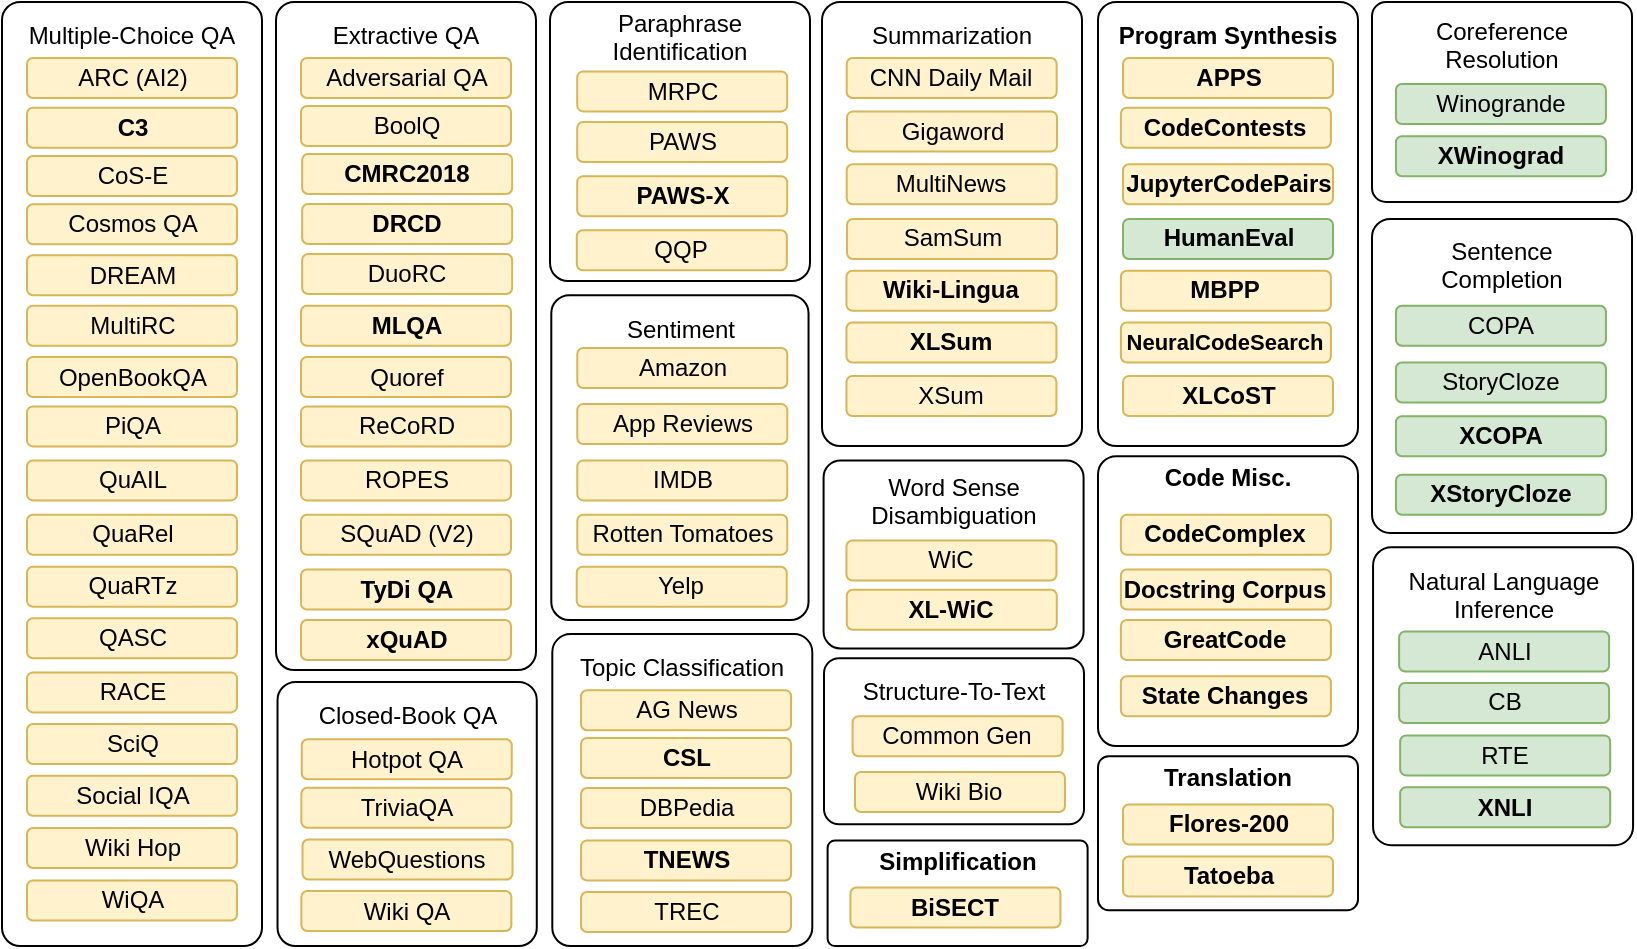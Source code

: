 <mxfile version="20.5.1" type="device" pages="4"><diagram name="xp3" id="HOmkijU_oPxjSOrhAgZc"><mxGraphModel dx="1051" dy="1504" grid="1" gridSize="10" guides="1" tooltips="1" connect="1" arrows="1" fold="1" page="1" pageScale="1" pageWidth="1100" pageHeight="850" background="none" math="0" shadow="0"><root><mxCell id="F6rlvgwAk0okrd9CDzD--0"/><mxCell id="F6rlvgwAk0okrd9CDzD--1" parent="F6rlvgwAk0okrd9CDzD--0"/><mxCell id="F6rlvgwAk0okrd9CDzD--2" value="Summarization" style="rounded=1;whiteSpace=wrap;html=1;hachureGap=4;pointerEvents=0;align=center;verticalAlign=top;spacingLeft=0;spacing=5;arcSize=7;fillColor=none;" parent="F6rlvgwAk0okrd9CDzD--1" vertex="1"><mxGeometry x="414" y="-512" width="130" height="222" as="geometry"/></mxCell><mxCell id="F6rlvgwAk0okrd9CDzD--3" value="Sentiment" style="rounded=1;whiteSpace=wrap;html=1;hachureGap=4;pointerEvents=0;align=center;verticalAlign=top;spacingLeft=0;spacing=5;arcSize=7;fillColor=none;" parent="F6rlvgwAk0okrd9CDzD--1" vertex="1"><mxGeometry x="278.65" y="-365.35" width="128.62" height="162.36" as="geometry"/></mxCell><mxCell id="F6rlvgwAk0okrd9CDzD--4" value="Paraphrase Identification" style="rounded=1;whiteSpace=wrap;html=1;hachureGap=4;pointerEvents=0;align=center;verticalAlign=top;spacingLeft=0;spacing=5;arcSize=7;fillColor=none;spacingTop=-6;" parent="F6rlvgwAk0okrd9CDzD--1" vertex="1"><mxGeometry x="278" y="-512" width="130" height="139.56" as="geometry"/></mxCell><mxCell id="F6rlvgwAk0okrd9CDzD--5" value="Coreference Resolution" style="rounded=1;whiteSpace=wrap;html=1;hachureGap=4;pointerEvents=0;align=center;verticalAlign=top;fillColor=none;spacingLeft=0;spacing=5;strokeColor=#000000;arcSize=7;spacingTop=-2;" parent="F6rlvgwAk0okrd9CDzD--1" vertex="1"><mxGeometry x="689" y="-512" width="130" height="100" as="geometry"/></mxCell><mxCell id="F6rlvgwAk0okrd9CDzD--6" value="QQP" style="rounded=1;whiteSpace=wrap;html=1;hachureGap=4;pointerEvents=0;fillColor=#fff2cc;align=center;verticalAlign=middle;strokeColor=#d6b656;" parent="F6rlvgwAk0okrd9CDzD--1" vertex="1"><mxGeometry x="291.4" y="-397.87" width="105" height="20" as="geometry"/></mxCell><mxCell id="F6rlvgwAk0okrd9CDzD--7" value="MRPC" style="rounded=1;whiteSpace=wrap;html=1;hachureGap=4;pointerEvents=0;fillColor=#fff2cc;align=center;verticalAlign=middle;strokeColor=#d6b656;" parent="F6rlvgwAk0okrd9CDzD--1" vertex="1"><mxGeometry x="291.61" y="-477.3" width="105" height="20" as="geometry"/></mxCell><mxCell id="F6rlvgwAk0okrd9CDzD--8" value="PAWS" style="rounded=1;whiteSpace=wrap;html=1;hachureGap=4;pointerEvents=0;fillColor=#fff2cc;align=center;verticalAlign=middle;strokeColor=#d6b656;" parent="F6rlvgwAk0okrd9CDzD--1" vertex="1"><mxGeometry x="291.61" y="-451.97" width="105" height="20" as="geometry"/></mxCell><mxCell id="F6rlvgwAk0okrd9CDzD--9" value="Yelp" style="rounded=1;whiteSpace=wrap;html=1;hachureGap=4;pointerEvents=0;fillColor=#fff2cc;align=center;verticalAlign=middle;strokeColor=#d6b656;" parent="F6rlvgwAk0okrd9CDzD--1" vertex="1"><mxGeometry x="291.36" y="-229.62" width="105" height="20" as="geometry"/></mxCell><mxCell id="F6rlvgwAk0okrd9CDzD--10" value="Rotten Tomatoes" style="rounded=1;whiteSpace=wrap;html=1;hachureGap=4;pointerEvents=0;fillColor=#fff2cc;align=center;verticalAlign=middle;strokeColor=#d6b656;" parent="F6rlvgwAk0okrd9CDzD--1" vertex="1"><mxGeometry x="291.65" y="-255.62" width="105" height="20" as="geometry"/></mxCell><mxCell id="F6rlvgwAk0okrd9CDzD--11" value="App Reviews" style="rounded=1;whiteSpace=wrap;html=1;hachureGap=4;pointerEvents=0;fillColor=#fff2cc;align=center;verticalAlign=middle;strokeColor=#d6b656;" parent="F6rlvgwAk0okrd9CDzD--1" vertex="1"><mxGeometry x="291.65" y="-310.96" width="105" height="20" as="geometry"/></mxCell><mxCell id="F6rlvgwAk0okrd9CDzD--12" value="IMDB" style="rounded=1;whiteSpace=wrap;html=1;hachureGap=4;pointerEvents=0;fillColor=#fff2cc;align=center;verticalAlign=middle;strokeColor=#d6b656;" parent="F6rlvgwAk0okrd9CDzD--1" vertex="1"><mxGeometry x="291.65" y="-282.8" width="105" height="20" as="geometry"/></mxCell><mxCell id="F6rlvgwAk0okrd9CDzD--13" value="Amazon" style="rounded=1;whiteSpace=wrap;html=1;hachureGap=4;pointerEvents=0;fillColor=#fff2cc;align=center;verticalAlign=middle;strokeColor=#d6b656;" parent="F6rlvgwAk0okrd9CDzD--1" vertex="1"><mxGeometry x="291.65" y="-338.99" width="105" height="20" as="geometry"/></mxCell><mxCell id="F6rlvgwAk0okrd9CDzD--14" value="Topic Classification" style="rounded=1;whiteSpace=wrap;html=1;hachureGap=4;pointerEvents=0;align=center;verticalAlign=top;fillColor=none;spacingLeft=0;spacing=5;strokeColor=#000000;arcSize=7;" parent="F6rlvgwAk0okrd9CDzD--1" vertex="1"><mxGeometry x="279.15" y="-195.99" width="130" height="155.99" as="geometry"/></mxCell><mxCell id="F6rlvgwAk0okrd9CDzD--15" value="AG News" style="rounded=1;whiteSpace=wrap;html=1;hachureGap=4;pointerEvents=0;fillColor=#fff2cc;align=center;verticalAlign=middle;strokeColor=#d6b656;" parent="F6rlvgwAk0okrd9CDzD--1" vertex="1"><mxGeometry x="293.53" y="-167.86" width="105" height="20" as="geometry"/></mxCell><mxCell id="F6rlvgwAk0okrd9CDzD--16" value="DBPedia" style="rounded=1;whiteSpace=wrap;html=1;hachureGap=4;pointerEvents=0;fillColor=#fff2cc;align=center;verticalAlign=middle;strokeColor=#d6b656;" parent="F6rlvgwAk0okrd9CDzD--1" vertex="1"><mxGeometry x="293.53" y="-119" width="105" height="20" as="geometry"/></mxCell><mxCell id="F6rlvgwAk0okrd9CDzD--17" value="TREC" style="rounded=1;whiteSpace=wrap;html=1;hachureGap=4;pointerEvents=0;fillColor=#fff2cc;align=center;verticalAlign=middle;strokeColor=#d6b656;" parent="F6rlvgwAk0okrd9CDzD--1" vertex="1"><mxGeometry x="293.53" y="-67" width="105" height="20" as="geometry"/></mxCell><mxCell id="F6rlvgwAk0okrd9CDzD--18" value="Structure-To-Text" style="rounded=1;whiteSpace=wrap;html=1;hachureGap=4;pointerEvents=0;align=center;verticalAlign=top;spacingLeft=0;spacing=5;arcSize=9;fillColor=none;" parent="F6rlvgwAk0okrd9CDzD--1" vertex="1"><mxGeometry x="415" y="-183.88" width="130" height="83" as="geometry"/></mxCell><mxCell id="F6rlvgwAk0okrd9CDzD--19" value="Wiki Bio" style="rounded=1;whiteSpace=wrap;html=1;hachureGap=4;pointerEvents=0;fillColor=#fff2cc;align=center;verticalAlign=middle;strokeColor=#d6b656;" parent="F6rlvgwAk0okrd9CDzD--1" vertex="1"><mxGeometry x="430.49" y="-126.98" width="105" height="20" as="geometry"/></mxCell><mxCell id="F6rlvgwAk0okrd9CDzD--20" value="Common Gen" style="rounded=1;whiteSpace=wrap;html=1;hachureGap=4;pointerEvents=0;fillColor=#fff2cc;align=center;verticalAlign=middle;strokeColor=#d6b656;" parent="F6rlvgwAk0okrd9CDzD--1" vertex="1"><mxGeometry x="429.3" y="-154.88" width="105" height="20" as="geometry"/></mxCell><mxCell id="F6rlvgwAk0okrd9CDzD--21" value="MultiNews" style="rounded=1;whiteSpace=wrap;html=1;hachureGap=4;pointerEvents=0;fillColor=#fff2cc;align=center;verticalAlign=middle;strokeColor=#d6b656;" parent="F6rlvgwAk0okrd9CDzD--1" vertex="1"><mxGeometry x="426.34" y="-430.85" width="105" height="20" as="geometry"/></mxCell><mxCell id="F6rlvgwAk0okrd9CDzD--22" value="Gigaword" style="rounded=1;whiteSpace=wrap;html=1;hachureGap=4;pointerEvents=0;fillColor=#fff2cc;align=center;verticalAlign=middle;strokeColor=#d6b656;" parent="F6rlvgwAk0okrd9CDzD--1" vertex="1"><mxGeometry x="426.5" y="-457.3" width="105" height="20" as="geometry"/></mxCell><mxCell id="F6rlvgwAk0okrd9CDzD--23" value="XSum" style="rounded=1;whiteSpace=wrap;html=1;hachureGap=4;pointerEvents=0;fillColor=#fff2cc;align=center;verticalAlign=middle;strokeColor=#d6b656;fontStyle=0" parent="F6rlvgwAk0okrd9CDzD--1" vertex="1"><mxGeometry x="426.23" y="-325" width="105" height="20" as="geometry"/></mxCell><mxCell id="F6rlvgwAk0okrd9CDzD--24" value="SamSum" style="rounded=1;whiteSpace=wrap;html=1;hachureGap=4;pointerEvents=0;fillColor=#fff2cc;align=center;verticalAlign=middle;strokeColor=#d6b656;" parent="F6rlvgwAk0okrd9CDzD--1" vertex="1"><mxGeometry x="426.5" y="-403.52" width="105" height="20" as="geometry"/></mxCell><mxCell id="F6rlvgwAk0okrd9CDzD--25" value="CNN Daily Mail" style="rounded=1;whiteSpace=wrap;html=1;hachureGap=4;pointerEvents=0;fillColor=#fff2cc;align=center;verticalAlign=middle;strokeColor=#d6b656;" parent="F6rlvgwAk0okrd9CDzD--1" vertex="1"><mxGeometry x="426.34" y="-484" width="105" height="20" as="geometry"/></mxCell><mxCell id="F6rlvgwAk0okrd9CDzD--26" value="Closed-Book QA" style="rounded=1;whiteSpace=wrap;html=1;hachureGap=4;pointerEvents=0;align=center;verticalAlign=top;fillColor=none;spacingLeft=0;spacing=5;strokeColor=#000000;arcSize=7;" parent="F6rlvgwAk0okrd9CDzD--1" vertex="1"><mxGeometry x="141.76" y="-172" width="129.63" height="132" as="geometry"/></mxCell><mxCell id="F6rlvgwAk0okrd9CDzD--27" value="Hotpot QA" style="rounded=1;whiteSpace=wrap;html=1;hachureGap=4;pointerEvents=0;fillColor=#fff2cc;align=center;verticalAlign=middle;strokeColor=#d6b656;" parent="F6rlvgwAk0okrd9CDzD--1" vertex="1"><mxGeometry x="153.87" y="-143.37" width="105" height="20" as="geometry"/></mxCell><mxCell id="F6rlvgwAk0okrd9CDzD--28" value="Wiki QA" style="rounded=1;whiteSpace=wrap;html=1;hachureGap=4;pointerEvents=0;fillColor=#fff2cc;align=center;verticalAlign=middle;strokeColor=#d6b656;" parent="F6rlvgwAk0okrd9CDzD--1" vertex="1"><mxGeometry x="153.68" y="-67.47" width="105" height="20" as="geometry"/></mxCell><mxCell id="F6rlvgwAk0okrd9CDzD--29" value="Extractive QA" style="rounded=1;whiteSpace=wrap;html=1;hachureGap=4;pointerEvents=0;align=center;verticalAlign=top;fillColor=none;spacingLeft=0;spacing=5;strokeColor=#000000;arcSize=7;" parent="F6rlvgwAk0okrd9CDzD--1" vertex="1"><mxGeometry x="141" y="-512" width="130" height="334" as="geometry"/></mxCell><mxCell id="F6rlvgwAk0okrd9CDzD--30" value="ROPES" style="rounded=1;whiteSpace=wrap;html=1;hachureGap=4;pointerEvents=0;fillColor=#fff2cc;align=center;verticalAlign=middle;strokeColor=#d6b656;" parent="F6rlvgwAk0okrd9CDzD--1" vertex="1"><mxGeometry x="153.5" y="-282.8" width="105" height="20" as="geometry"/></mxCell><mxCell id="F6rlvgwAk0okrd9CDzD--31" value="Adversarial QA" style="rounded=1;whiteSpace=wrap;html=1;hachureGap=4;pointerEvents=0;fillColor=#fff2cc;align=center;verticalAlign=middle;strokeColor=#d6b656;" parent="F6rlvgwAk0okrd9CDzD--1" vertex="1"><mxGeometry x="153.5" y="-484" width="105" height="20" as="geometry"/></mxCell><mxCell id="F6rlvgwAk0okrd9CDzD--32" value="DuoRC" style="rounded=1;whiteSpace=wrap;html=1;hachureGap=4;pointerEvents=0;fillColor=#fff2cc;align=center;verticalAlign=middle;strokeColor=#d6b656;" parent="F6rlvgwAk0okrd9CDzD--1" vertex="1"><mxGeometry x="154.08" y="-386" width="105" height="20" as="geometry"/></mxCell><mxCell id="F6rlvgwAk0okrd9CDzD--34" value="Multiple-Choice QA" style="rounded=1;whiteSpace=wrap;html=1;hachureGap=4;pointerEvents=0;align=center;verticalAlign=top;spacingLeft=0;spacing=5;arcSize=7;fillColor=none;fontSize=12;" parent="F6rlvgwAk0okrd9CDzD--1" vertex="1"><mxGeometry x="4" y="-512" width="130" height="472" as="geometry"/></mxCell><mxCell id="F6rlvgwAk0okrd9CDzD--36" value="DREAM" style="rounded=1;whiteSpace=wrap;html=1;hachureGap=4;pointerEvents=0;fillColor=#fff2cc;align=center;verticalAlign=middle;strokeColor=#d6b656;" parent="F6rlvgwAk0okrd9CDzD--1" vertex="1"><mxGeometry x="16.5" y="-385.35" width="105" height="20" as="geometry"/></mxCell><mxCell id="F6rlvgwAk0okrd9CDzD--37" value="QuAIL" style="rounded=1;whiteSpace=wrap;html=1;hachureGap=4;pointerEvents=0;fillColor=#fff2cc;align=center;verticalAlign=middle;strokeColor=#d6b656;" parent="F6rlvgwAk0okrd9CDzD--1" vertex="1"><mxGeometry x="16.5" y="-282.8" width="105" height="20" as="geometry"/></mxCell><mxCell id="F6rlvgwAk0okrd9CDzD--38" value="QuaRTz" style="rounded=1;whiteSpace=wrap;html=1;hachureGap=4;pointerEvents=0;fillColor=#fff2cc;align=center;verticalAlign=middle;strokeColor=#d6b656;" parent="F6rlvgwAk0okrd9CDzD--1" vertex="1"><mxGeometry x="16.5" y="-229.62" width="105" height="20" as="geometry"/></mxCell><mxCell id="F6rlvgwAk0okrd9CDzD--39" value="Social IQA" style="rounded=1;whiteSpace=wrap;html=1;hachureGap=4;pointerEvents=0;fillColor=#fff2cc;align=center;verticalAlign=middle;strokeColor=#d6b656;" parent="F6rlvgwAk0okrd9CDzD--1" vertex="1"><mxGeometry x="16.5" y="-125.15" width="105" height="20" as="geometry"/></mxCell><mxCell id="F6rlvgwAk0okrd9CDzD--40" value="Cosmos QA" style="rounded=1;whiteSpace=wrap;html=1;hachureGap=4;pointerEvents=0;fillColor=#fff2cc;align=center;verticalAlign=middle;strokeColor=#d6b656;" parent="F6rlvgwAk0okrd9CDzD--1" vertex="1"><mxGeometry x="16.5" y="-410.85" width="105" height="20" as="geometry"/></mxCell><mxCell id="F6rlvgwAk0okrd9CDzD--41" value="QASC" style="rounded=1;whiteSpace=wrap;html=1;hachureGap=4;pointerEvents=0;fillColor=#fff2cc;align=center;verticalAlign=middle;strokeColor=#d6b656;" parent="F6rlvgwAk0okrd9CDzD--1" vertex="1"><mxGeometry x="16.5" y="-203.88" width="105" height="20" as="geometry"/></mxCell><mxCell id="F6rlvgwAk0okrd9CDzD--42" value="WiQA" style="rounded=1;whiteSpace=wrap;html=1;hachureGap=4;pointerEvents=0;fillColor=#fff2cc;align=center;verticalAlign=middle;strokeColor=#d6b656;" parent="F6rlvgwAk0okrd9CDzD--1" vertex="1"><mxGeometry x="16.5" y="-72.78" width="105" height="20" as="geometry"/></mxCell><mxCell id="F6rlvgwAk0okrd9CDzD--43" value="SciQ" style="rounded=1;whiteSpace=wrap;html=1;hachureGap=4;pointerEvents=0;fillColor=#fff2cc;align=center;verticalAlign=middle;strokeColor=#d6b656;" parent="F6rlvgwAk0okrd9CDzD--1" vertex="1"><mxGeometry x="16.5" y="-150.98" width="105" height="20" as="geometry"/></mxCell><mxCell id="F6rlvgwAk0okrd9CDzD--44" value="QuaRel" style="rounded=1;whiteSpace=wrap;html=1;hachureGap=4;pointerEvents=0;fillColor=#fff2cc;align=center;verticalAlign=middle;strokeColor=#d6b656;" parent="F6rlvgwAk0okrd9CDzD--1" vertex="1"><mxGeometry x="16.5" y="-255.62" width="105" height="20" as="geometry"/></mxCell><mxCell id="F6rlvgwAk0okrd9CDzD--51" value="COPA" style="rounded=1;whiteSpace=wrap;html=1;hachureGap=4;pointerEvents=0;fillColor=#d5e8d4;align=center;verticalAlign=middle;strokeColor=#82b366;" parent="F6rlvgwAk0okrd9CDzD--1" vertex="1"><mxGeometry x="700.97" y="-360.1" width="105" height="20" as="geometry"/></mxCell><mxCell id="FZMLQJe9-KMN1TFDe0h3-3" value="" style="edgeStyle=orthogonalEdgeStyle;rounded=0;orthogonalLoop=1;jettySize=auto;html=1;" parent="F6rlvgwAk0okrd9CDzD--1" edge="1"><mxGeometry relative="1" as="geometry"><mxPoint x="74.9" y="181.94" as="sourcePoint"/></mxGeometry></mxCell><mxCell id="F6rlvgwAk0okrd9CDzD--61" value="Sentence &lt;br&gt;Completion" style="rounded=1;whiteSpace=wrap;html=1;hachureGap=4;pointerEvents=0;align=center;verticalAlign=top;fillColor=none;spacingLeft=0;spacing=5;arcSize=7;spacingBottom=0;spacingTop=0;" parent="F6rlvgwAk0okrd9CDzD--1" vertex="1"><mxGeometry x="689" y="-403.52" width="130" height="157" as="geometry"/></mxCell><mxCell id="F6rlvgwAk0okrd9CDzD--63" value="StoryCloze" style="rounded=1;whiteSpace=wrap;html=1;hachureGap=4;pointerEvents=0;fillColor=#d5e8d4;align=center;verticalAlign=middle;strokeColor=#82b366;" parent="F6rlvgwAk0okrd9CDzD--1" vertex="1"><mxGeometry x="700.97" y="-331.78" width="105" height="20" as="geometry"/></mxCell><mxCell id="F6rlvgwAk0okrd9CDzD--64" value="Natural Language Inference" style="rounded=1;whiteSpace=wrap;html=1;hachureGap=4;pointerEvents=0;align=center;verticalAlign=top;fillColor=none;spacingLeft=0;spacing=5;arcSize=7;" parent="F6rlvgwAk0okrd9CDzD--1" vertex="1"><mxGeometry x="689.53" y="-239.38" width="130" height="149" as="geometry"/></mxCell><mxCell id="F6rlvgwAk0okrd9CDzD--65" value="ANLI" style="rounded=1;whiteSpace=wrap;html=1;hachureGap=4;pointerEvents=0;fillColor=#d5e8d4;align=center;verticalAlign=middle;strokeColor=#82b366;" parent="F6rlvgwAk0okrd9CDzD--1" vertex="1"><mxGeometry x="702.56" y="-197.28" width="105" height="20" as="geometry"/></mxCell><mxCell id="F6rlvgwAk0okrd9CDzD--66" value="CB" style="rounded=1;whiteSpace=wrap;html=1;hachureGap=4;pointerEvents=0;fillColor=#d5e8d4;align=center;verticalAlign=middle;strokeColor=#82b366;" parent="F6rlvgwAk0okrd9CDzD--1" vertex="1"><mxGeometry x="702.56" y="-171.52" width="105" height="20" as="geometry"/></mxCell><mxCell id="F6rlvgwAk0okrd9CDzD--67" value="RTE" style="rounded=1;whiteSpace=wrap;html=1;hachureGap=4;pointerEvents=0;fillColor=#d5e8d4;align=center;verticalAlign=middle;strokeColor=#82b366;" parent="F6rlvgwAk0okrd9CDzD--1" vertex="1"><mxGeometry x="703.09" y="-145.3" width="105" height="20" as="geometry"/></mxCell><mxCell id="F6rlvgwAk0okrd9CDzD--69" value="Winogrande" style="rounded=1;whiteSpace=wrap;html=1;hachureGap=4;pointerEvents=0;fillColor=#d5e8d4;align=center;verticalAlign=middle;strokeColor=#82b366;" parent="F6rlvgwAk0okrd9CDzD--1" vertex="1"><mxGeometry x="700.97" y="-471" width="105" height="20" as="geometry"/></mxCell><mxCell id="F6rlvgwAk0okrd9CDzD--70" value="Word Sense Disambiguation" style="rounded=1;whiteSpace=wrap;html=1;hachureGap=4;pointerEvents=0;align=center;verticalAlign=top;fillColor=none;spacingLeft=0;spacing=5;strokeColor=#000000;arcSize=9;spacingTop=-3;" parent="F6rlvgwAk0okrd9CDzD--1" vertex="1"><mxGeometry x="414.79" y="-282.8" width="130" height="94" as="geometry"/></mxCell><mxCell id="F6rlvgwAk0okrd9CDzD--72" value="WiC" style="rounded=1;whiteSpace=wrap;html=1;hachureGap=4;pointerEvents=0;fillColor=#fff2cc;align=center;verticalAlign=middle;strokeColor=#d6b656;" parent="F6rlvgwAk0okrd9CDzD--1" vertex="1"><mxGeometry x="426.23" y="-242.78" width="105" height="20" as="geometry"/></mxCell><mxCell id="F6rlvgwAk0okrd9CDzD--73" value="Quoref" style="rounded=1;whiteSpace=wrap;html=1;hachureGap=4;pointerEvents=0;fillColor=#fff2cc;align=center;verticalAlign=middle;strokeColor=#d6b656;" parent="F6rlvgwAk0okrd9CDzD--1" vertex="1"><mxGeometry x="153.5" y="-334.5" width="105" height="20" as="geometry"/></mxCell><mxCell id="F6rlvgwAk0okrd9CDzD--74" value="Wiki Hop" style="rounded=1;whiteSpace=wrap;html=1;hachureGap=4;pointerEvents=0;fillColor=#fff2cc;align=center;verticalAlign=middle;strokeColor=#d6b656;" parent="F6rlvgwAk0okrd9CDzD--1" vertex="1"><mxGeometry x="16.5" y="-99.0" width="105" height="20" as="geometry"/></mxCell><mxCell id="tAPmWEkyaTVkHpkJs9cX-2" value="PAWS-X" style="rounded=1;whiteSpace=wrap;html=1;hachureGap=4;pointerEvents=0;fillColor=#fff2cc;align=center;verticalAlign=middle;strokeColor=#d6b656;gradientColor=none;gradientDirection=south;fontStyle=1" parent="F6rlvgwAk0okrd9CDzD--1" vertex="1"><mxGeometry x="291.61" y="-424.87" width="105" height="20" as="geometry"/></mxCell><mxCell id="tAPmWEkyaTVkHpkJs9cX-3" value="XWinograd" style="rounded=1;whiteSpace=wrap;html=1;hachureGap=4;pointerEvents=0;fillColor=#d5e8d4;align=center;verticalAlign=middle;strokeColor=#82b366;gradientColor=none;fontStyle=1" parent="F6rlvgwAk0okrd9CDzD--1" vertex="1"><mxGeometry x="700.97" y="-444.87" width="105" height="20" as="geometry"/></mxCell><mxCell id="tAPmWEkyaTVkHpkJs9cX-4" value="XNLI" style="rounded=1;whiteSpace=wrap;html=1;hachureGap=4;pointerEvents=0;fillColor=#d5e8d4;align=center;verticalAlign=middle;strokeColor=#82b366;gradientColor=none;fontStyle=1" parent="F6rlvgwAk0okrd9CDzD--1" vertex="1"><mxGeometry x="703.09" y="-119.38" width="105" height="20" as="geometry"/></mxCell><mxCell id="tAPmWEkyaTVkHpkJs9cX-5" value="XCOPA" style="rounded=1;whiteSpace=wrap;html=1;hachureGap=4;pointerEvents=0;fillColor=#d5e8d4;align=center;verticalAlign=middle;strokeColor=#82b366;gradientColor=none;fontStyle=1" parent="F6rlvgwAk0okrd9CDzD--1" vertex="1"><mxGeometry x="700.97" y="-304.88" width="105" height="20" as="geometry"/></mxCell><mxCell id="tAPmWEkyaTVkHpkJs9cX-6" value="Wiki-Lingua" style="rounded=1;whiteSpace=wrap;html=1;hachureGap=4;pointerEvents=0;fillColor=#fff2cc;align=center;verticalAlign=middle;strokeColor=#d6b656;gradientColor=none;fontStyle=1" parent="F6rlvgwAk0okrd9CDzD--1" vertex="1"><mxGeometry x="426.23" y="-377.63" width="105" height="20" as="geometry"/></mxCell><mxCell id="tAPmWEkyaTVkHpkJs9cX-7" value="xQuAD" style="rounded=1;whiteSpace=wrap;html=1;hachureGap=4;pointerEvents=0;fillColor=#fff2cc;align=center;verticalAlign=middle;strokeColor=#d6b656;gradientColor=none;fontStyle=1" parent="F6rlvgwAk0okrd9CDzD--1" vertex="1"><mxGeometry x="153.5" y="-202.99" width="105" height="20" as="geometry"/></mxCell><mxCell id="tAPmWEkyaTVkHpkJs9cX-12" value="Translation" style="rounded=1;whiteSpace=wrap;html=1;hachureGap=4;pointerEvents=0;align=center;verticalAlign=top;spacingLeft=0;spacing=5;arcSize=7;fillColor=none;spacingTop=-6;fontStyle=1" parent="F6rlvgwAk0okrd9CDzD--1" vertex="1"><mxGeometry x="552" y="-134.88" width="130" height="77" as="geometry"/></mxCell><mxCell id="tAPmWEkyaTVkHpkJs9cX-14" value="Tatoeba" style="rounded=1;whiteSpace=wrap;html=1;hachureGap=4;pointerEvents=0;fillColor=#fff2cc;align=center;verticalAlign=middle;strokeColor=#d6b656;gradientColor=none;fontStyle=1" parent="F6rlvgwAk0okrd9CDzD--1" vertex="1"><mxGeometry x="564.5" y="-84.73" width="105" height="20" as="geometry"/></mxCell><mxCell id="tAPmWEkyaTVkHpkJs9cX-15" value="Flores-200" style="rounded=1;whiteSpace=wrap;html=1;hachureGap=4;pointerEvents=0;fillColor=#fff2cc;align=center;verticalAlign=middle;strokeColor=#d6b656;gradientColor=none;fontStyle=1" parent="F6rlvgwAk0okrd9CDzD--1" vertex="1"><mxGeometry x="564.5" y="-110.74" width="105" height="20" as="geometry"/></mxCell><mxCell id="tAPmWEkyaTVkHpkJs9cX-17" value="Program Synthesis" style="rounded=1;whiteSpace=wrap;html=1;hachureGap=4;pointerEvents=0;align=center;verticalAlign=top;spacingLeft=0;spacing=5;arcSize=7;fillColor=none;spacingTop=0;fontStyle=1" parent="F6rlvgwAk0okrd9CDzD--1" vertex="1"><mxGeometry x="552" y="-512" width="130" height="222" as="geometry"/></mxCell><mxCell id="tAPmWEkyaTVkHpkJs9cX-18" value="HumanEval" style="rounded=1;whiteSpace=wrap;html=1;hachureGap=4;pointerEvents=0;fillColor=#d5e8d4;align=center;verticalAlign=middle;strokeColor=#82b366;gradientColor=none;fontStyle=1" parent="F6rlvgwAk0okrd9CDzD--1" vertex="1"><mxGeometry x="564.5" y="-403.52" width="105" height="20" as="geometry"/></mxCell><mxCell id="tAPmWEkyaTVkHpkJs9cX-19" value="MBPP" style="rounded=1;whiteSpace=wrap;html=1;hachureGap=4;pointerEvents=0;fillColor=#fff2cc;align=center;verticalAlign=middle;strokeColor=#D6B656;gradientColor=none;fontStyle=1" parent="F6rlvgwAk0okrd9CDzD--1" vertex="1"><mxGeometry x="563.44" y="-377.63" width="105" height="20" as="geometry"/></mxCell><mxCell id="ln2Vvj5xeARcFBcpKTFF-1" value="XL-WiC" style="rounded=1;whiteSpace=wrap;html=1;hachureGap=4;pointerEvents=0;fillColor=#fff2cc;align=center;verticalAlign=middle;strokeColor=#d6b656;gradientColor=none;fontStyle=1" parent="F6rlvgwAk0okrd9CDzD--1" vertex="1"><mxGeometry x="426.39" y="-218.09" width="105" height="20" as="geometry"/></mxCell><mxCell id="ln2Vvj5xeARcFBcpKTFF-2" value="XLSum" style="rounded=1;whiteSpace=wrap;html=1;hachureGap=4;pointerEvents=0;fillColor=#fff2cc;align=center;verticalAlign=middle;strokeColor=#d6b656;gradientColor=none;fontStyle=1" parent="F6rlvgwAk0okrd9CDzD--1" vertex="1"><mxGeometry x="426.23" y="-351.78" width="105" height="20" as="geometry"/></mxCell><mxCell id="ln2Vvj5xeARcFBcpKTFF-3" value="XStoryCloze" style="rounded=1;whiteSpace=wrap;html=1;hachureGap=4;pointerEvents=0;fillColor=#d5e8d4;align=center;verticalAlign=middle;strokeColor=#82b366;gradientColor=none;fontStyle=1" parent="F6rlvgwAk0okrd9CDzD--1" vertex="1"><mxGeometry x="700.97" y="-275.62" width="105" height="20" as="geometry"/></mxCell><mxCell id="ln2Vvj5xeARcFBcpKTFF-4" value="NeuralCodeSearch" style="rounded=1;whiteSpace=wrap;html=1;hachureGap=4;pointerEvents=0;fillColor=#fff2cc;align=center;verticalAlign=middle;strokeColor=#D6B656;gradientColor=none;strokeWidth=1;shadow=0;glass=0;sketch=0;fontStyle=1;fontSize=11;" parent="F6rlvgwAk0okrd9CDzD--1" vertex="1"><mxGeometry x="563.44" y="-351.78" width="105" height="20" as="geometry"/></mxCell><mxCell id="ln2Vvj5xeARcFBcpKTFF-5" value="GreatCode" style="rounded=1;whiteSpace=wrap;html=1;hachureGap=4;pointerEvents=0;fillColor=#fff2cc;align=center;verticalAlign=middle;strokeColor=#d6b656;gradientColor=none;fontStyle=1" parent="F6rlvgwAk0okrd9CDzD--1" vertex="1"><mxGeometry x="563.44" y="-202.99" width="105" height="20" as="geometry"/></mxCell><mxCell id="ln2Vvj5xeARcFBcpKTFF-6" value="MLQA" style="rounded=1;whiteSpace=wrap;html=1;hachureGap=4;pointerEvents=0;fillColor=#fff2cc;align=center;verticalAlign=middle;strokeColor=#d6b656;gradientColor=none;fontStyle=1" parent="F6rlvgwAk0okrd9CDzD--1" vertex="1"><mxGeometry x="153.5" y="-360.1" width="105" height="20" as="geometry"/></mxCell><mxCell id="ln2Vvj5xeARcFBcpKTFF-7" value="TyDi QA" style="rounded=1;whiteSpace=wrap;html=1;hachureGap=4;pointerEvents=0;fillColor=#fff2cc;align=center;verticalAlign=middle;strokeColor=#d6b656;gradientColor=none;fontStyle=1" parent="F6rlvgwAk0okrd9CDzD--1" vertex="1"><mxGeometry x="153.5" y="-228.28" width="105" height="20" as="geometry"/></mxCell><mxCell id="ln2Vvj5xeARcFBcpKTFF-8" value="Code Misc." style="rounded=1;whiteSpace=wrap;html=1;hachureGap=4;pointerEvents=0;align=center;verticalAlign=top;spacingLeft=0;spacing=5;arcSize=7;fillColor=none;spacingTop=-6;fontStyle=1" parent="F6rlvgwAk0okrd9CDzD--1" vertex="1"><mxGeometry x="552" y="-284.88" width="130" height="144.88" as="geometry"/></mxCell><mxCell id="ln2Vvj5xeARcFBcpKTFF-9" value="CodeComplex" style="rounded=1;whiteSpace=wrap;html=1;hachureGap=4;pointerEvents=0;fillColor=#fff2cc;align=center;verticalAlign=middle;strokeColor=#d6b656;gradientColor=none;fontStyle=1" parent="F6rlvgwAk0okrd9CDzD--1" vertex="1"><mxGeometry x="563.44" y="-255.62" width="105" height="20" as="geometry"/></mxCell><mxCell id="ln2Vvj5xeARcFBcpKTFF-10" value="State Changes" style="rounded=1;whiteSpace=wrap;html=1;hachureGap=4;pointerEvents=0;fillColor=#fff2cc;align=center;verticalAlign=middle;strokeColor=#d6b656;gradientColor=none;fontStyle=1" parent="F6rlvgwAk0okrd9CDzD--1" vertex="1"><mxGeometry x="563.44" y="-174.88" width="105" height="20" as="geometry"/></mxCell><mxCell id="ln2Vvj5xeARcFBcpKTFF-11" value="APPS" style="rounded=1;whiteSpace=wrap;html=1;hachureGap=4;pointerEvents=0;fillColor=#fff2cc;align=center;verticalAlign=middle;strokeColor=#d6b656;gradientColor=none;fontStyle=1" parent="F6rlvgwAk0okrd9CDzD--1" vertex="1"><mxGeometry x="564.5" y="-484.0" width="105" height="20" as="geometry"/></mxCell><mxCell id="ln2Vvj5xeARcFBcpKTFF-12" value="XLCoST" style="rounded=1;whiteSpace=wrap;html=1;hachureGap=4;pointerEvents=0;fillColor=#fff2cc;align=center;verticalAlign=middle;strokeColor=#d6b656;gradientColor=none;fontStyle=1" parent="F6rlvgwAk0okrd9CDzD--1" vertex="1"><mxGeometry x="564.5" y="-325.0" width="105" height="20" as="geometry"/></mxCell><mxCell id="ln2Vvj5xeARcFBcpKTFF-13" value="CodeContests" style="rounded=1;whiteSpace=wrap;html=1;hachureGap=4;pointerEvents=0;fillColor=#fff2cc;align=center;verticalAlign=middle;strokeColor=#d6b656;gradientColor=none;fontStyle=1" parent="F6rlvgwAk0okrd9CDzD--1" vertex="1"><mxGeometry x="563.44" y="-459.15" width="105" height="20" as="geometry"/></mxCell><mxCell id="ln2Vvj5xeARcFBcpKTFF-14" value="Docstring Corpus" style="rounded=1;whiteSpace=wrap;html=1;hachureGap=4;pointerEvents=0;fillColor=#fff2cc;align=center;verticalAlign=middle;strokeColor=#d6b656;gradientColor=none;fontStyle=1" parent="F6rlvgwAk0okrd9CDzD--1" vertex="1"><mxGeometry x="563.44" y="-228.28" width="105" height="20" as="geometry"/></mxCell><mxCell id="ln2Vvj5xeARcFBcpKTFF-15" value="CSL" style="rounded=1;whiteSpace=wrap;html=1;hachureGap=4;pointerEvents=0;fillColor=#fff2cc;align=center;verticalAlign=middle;strokeColor=#d6b656;gradientColor=none;fontStyle=1" parent="F6rlvgwAk0okrd9CDzD--1" vertex="1"><mxGeometry x="293.53" y="-144" width="105" height="20" as="geometry"/></mxCell><mxCell id="ln2Vvj5xeARcFBcpKTFF-17" value="JupyterCodePairs" style="rounded=1;whiteSpace=wrap;html=1;hachureGap=4;pointerEvents=0;fillColor=#fff2cc;align=center;verticalAlign=middle;strokeColor=#d6b656;gradientColor=none;fontStyle=1" parent="F6rlvgwAk0okrd9CDzD--1" vertex="1"><mxGeometry x="564.5" y="-430.85" width="105" height="20" as="geometry"/></mxCell><mxCell id="Kq5jiymnwo_M0I-V1KuD-0" value="C3" style="rounded=1;whiteSpace=wrap;html=1;hachureGap=4;pointerEvents=0;fillColor=#fff2cc;align=center;verticalAlign=middle;strokeColor=#d6b656;gradientColor=none;fontStyle=1" parent="F6rlvgwAk0okrd9CDzD--1" vertex="1"><mxGeometry x="16.5" y="-459.15" width="105" height="20" as="geometry"/></mxCell><mxCell id="Kq5jiymnwo_M0I-V1KuD-1" value="CMRC2018" style="rounded=1;whiteSpace=wrap;html=1;hachureGap=4;pointerEvents=0;fillColor=#fff2cc;align=center;verticalAlign=middle;strokeColor=#d6b656;gradientColor=none;fontStyle=1" parent="F6rlvgwAk0okrd9CDzD--1" vertex="1"><mxGeometry x="154.08" y="-436" width="105" height="20" as="geometry"/></mxCell><mxCell id="Kq5jiymnwo_M0I-V1KuD-2" value="DRCD" style="rounded=1;whiteSpace=wrap;html=1;hachureGap=4;pointerEvents=0;fillColor=#fff2cc;align=center;verticalAlign=middle;strokeColor=#d6b656;gradientColor=none;fontStyle=1" parent="F6rlvgwAk0okrd9CDzD--1" vertex="1"><mxGeometry x="154.08" y="-411" width="105" height="20" as="geometry"/></mxCell><mxCell id="Kq5jiymnwo_M0I-V1KuD-3" value="TNEWS" style="rounded=1;whiteSpace=wrap;html=1;hachureGap=4;pointerEvents=0;fillColor=#fff2cc;align=center;verticalAlign=middle;strokeColor=#d6b656;gradientColor=none;fontStyle=1" parent="F6rlvgwAk0okrd9CDzD--1" vertex="1"><mxGeometry x="293.53" y="-92.78" width="105" height="20" as="geometry"/></mxCell><mxCell id="nLQPgt50ckYOgd7-sLD7-0" value="Simplification" style="rounded=1;whiteSpace=wrap;html=1;hachureGap=4;pointerEvents=0;align=center;verticalAlign=top;spacingLeft=0;spacing=5;arcSize=7;fillColor=none;spacingTop=-6;fontStyle=1" parent="F6rlvgwAk0okrd9CDzD--1" vertex="1"><mxGeometry x="416.8" y="-92.78" width="130" height="52.78" as="geometry"/></mxCell><mxCell id="nLQPgt50ckYOgd7-sLD7-1" value="BiSECT" style="rounded=1;whiteSpace=wrap;html=1;hachureGap=4;pointerEvents=0;fillColor=#fff2cc;align=center;verticalAlign=middle;strokeColor=#d6b656;gradientColor=none;fontStyle=1" parent="F6rlvgwAk0okrd9CDzD--1" vertex="1"><mxGeometry x="428.24" y="-69.25" width="105" height="20" as="geometry"/></mxCell><mxCell id="nLQPgt50ckYOgd7-sLD7-3" value="RACE" style="rounded=1;whiteSpace=wrap;html=1;hachureGap=4;pointerEvents=0;fillColor=#fff2cc;align=center;verticalAlign=middle;strokeColor=#d6b656;" parent="F6rlvgwAk0okrd9CDzD--1" vertex="1"><mxGeometry x="16.5" y="-176.81" width="105" height="20" as="geometry"/></mxCell><mxCell id="nLQPgt50ckYOgd7-sLD7-4" value="BoolQ" style="rounded=1;whiteSpace=wrap;html=1;hachureGap=4;pointerEvents=0;fillColor=#fff2cc;align=center;verticalAlign=middle;strokeColor=#d6b656;" parent="F6rlvgwAk0okrd9CDzD--1" vertex="1"><mxGeometry x="153.5" y="-460" width="105" height="20" as="geometry"/></mxCell><mxCell id="nLQPgt50ckYOgd7-sLD7-5" value="ARC (AI2)" style="rounded=1;whiteSpace=wrap;html=1;hachureGap=4;pointerEvents=0;fillColor=#fff2cc;align=center;verticalAlign=middle;strokeColor=#d6b656;" parent="F6rlvgwAk0okrd9CDzD--1" vertex="1"><mxGeometry x="16.5" y="-484" width="105" height="20" as="geometry"/></mxCell><mxCell id="nLQPgt50ckYOgd7-sLD7-6" value="TriviaQA" style="rounded=1;whiteSpace=wrap;html=1;hachureGap=4;pointerEvents=0;fillColor=#fff2cc;align=center;verticalAlign=middle;strokeColor=#d6b656;" parent="F6rlvgwAk0okrd9CDzD--1" vertex="1"><mxGeometry x="153.68" y="-119.1" width="105" height="20" as="geometry"/></mxCell><mxCell id="Oa5585-4c9b4LCvKj00Q-0" value="SQuAD (V2)" style="rounded=1;whiteSpace=wrap;html=1;hachureGap=4;pointerEvents=0;fillColor=#fff2cc;align=center;verticalAlign=middle;strokeColor=#d6b656;" parent="F6rlvgwAk0okrd9CDzD--1" vertex="1"><mxGeometry x="153.5" y="-255.62" width="105" height="20" as="geometry"/></mxCell><mxCell id="Oa5585-4c9b4LCvKj00Q-1" value="ReCoRD" style="rounded=1;whiteSpace=wrap;html=1;hachureGap=4;pointerEvents=0;fillColor=#fff2cc;align=center;verticalAlign=middle;strokeColor=#d6b656;" parent="F6rlvgwAk0okrd9CDzD--1" vertex="1"><mxGeometry x="153.5" y="-309.81" width="105" height="20" as="geometry"/></mxCell><mxCell id="Oa5585-4c9b4LCvKj00Q-2" value="MultiRC" style="rounded=1;whiteSpace=wrap;html=1;hachureGap=4;pointerEvents=0;fillColor=#fff2cc;align=center;verticalAlign=middle;strokeColor=#d6b656;" parent="F6rlvgwAk0okrd9CDzD--1" vertex="1"><mxGeometry x="16.5" y="-360.1" width="105" height="20" as="geometry"/></mxCell><mxCell id="GH82Y8HUPVTsOc-GQixx-0" value="PiQA" style="rounded=1;whiteSpace=wrap;html=1;hachureGap=4;pointerEvents=0;fillColor=#fff2cc;align=center;verticalAlign=middle;strokeColor=#d6b656;" parent="F6rlvgwAk0okrd9CDzD--1" vertex="1"><mxGeometry x="16.5" y="-309.81" width="105" height="20" as="geometry"/></mxCell><mxCell id="ovAWE4sM-hUh478z_jh--0" value="WebQuestions" style="rounded=1;whiteSpace=wrap;html=1;hachureGap=4;pointerEvents=0;fillColor=#fff2cc;align=center;verticalAlign=middle;strokeColor=#d6b656;" parent="F6rlvgwAk0okrd9CDzD--1" vertex="1"><mxGeometry x="154.26" y="-93.22" width="105" height="20" as="geometry"/></mxCell><mxCell id="ovAWE4sM-hUh478z_jh--1" value="CoS-E" style="rounded=1;whiteSpace=wrap;html=1;hachureGap=4;pointerEvents=0;fillColor=#fff2cc;align=center;verticalAlign=middle;strokeColor=#d6b656;" parent="F6rlvgwAk0okrd9CDzD--1" vertex="1"><mxGeometry x="16.5" y="-435" width="105" height="20" as="geometry"/></mxCell><mxCell id="ovAWE4sM-hUh478z_jh--2" value="OpenBookQA" style="rounded=1;whiteSpace=wrap;html=1;hachureGap=4;pointerEvents=0;fillColor=#fff2cc;align=center;verticalAlign=middle;strokeColor=#d6b656;" parent="F6rlvgwAk0okrd9CDzD--1" vertex="1"><mxGeometry x="16.5" y="-334.5" width="105" height="20" as="geometry"/></mxCell></root></mxGraphModel></diagram><diagram name="attempt at full names" id="HF4CabrbWFX4mM0FyELH"><mxGraphModel dx="946" dy="589" grid="1" gridSize="10" guides="1" tooltips="1" connect="1" arrows="1" fold="1" page="1" pageScale="1" pageWidth="1100" pageHeight="850" math="0" shadow="0"><root><mxCell id="kw_pquOKrealUzcpAO6u-0"/><mxCell id="kw_pquOKrealUzcpAO6u-1" parent="kw_pquOKrealUzcpAO6u-0"/><mxCell id="kw_pquOKrealUzcpAO6u-2" value="Sentiment" style="rounded=1;whiteSpace=wrap;html=1;hachureGap=4;pointerEvents=0;align=left;verticalAlign=top;fillColor=none;spacingLeft=7;spacing=5;arcSize=7;" parent="kw_pquOKrealUzcpAO6u-1" vertex="1"><mxGeometry x="551.5" y="101.25" width="170" height="175" as="geometry"/></mxCell><mxCell id="kw_pquOKrealUzcpAO6u-3" value="Paraphrase Identification" style="rounded=1;whiteSpace=wrap;html=1;hachureGap=4;pointerEvents=0;align=left;verticalAlign=top;fillColor=none;spacingLeft=7;spacing=5;arcSize=7;" parent="kw_pquOKrealUzcpAO6u-1" vertex="1"><mxGeometry x="370" y="180" width="170" height="120" as="geometry"/></mxCell><mxCell id="kw_pquOKrealUzcpAO6u-4" value="Coreference" style="rounded=1;whiteSpace=wrap;html=1;hachureGap=4;pointerEvents=0;align=left;verticalAlign=top;fillColor=default;spacingLeft=7;spacing=5;strokeColor=#000000;arcSize=7;" parent="kw_pquOKrealUzcpAO6u-1" vertex="1"><mxGeometry x="551.5" y="287" width="171.5" height="90" as="geometry"/></mxCell><mxCell id="kw_pquOKrealUzcpAO6u-5" value="QQP" style="rounded=1;whiteSpace=wrap;html=1;hachureGap=4;pointerEvents=0;fillColor=#fff2cc;align=center;verticalAlign=middle;strokeColor=#d6b656;" parent="kw_pquOKrealUzcpAO6u-1" vertex="1"><mxGeometry x="380" y="214.75" width="150" height="20" as="geometry"/></mxCell><mxCell id="kw_pquOKrealUzcpAO6u-6" value="MRPC" style="rounded=1;whiteSpace=wrap;html=1;hachureGap=4;pointerEvents=0;fillColor=#fff2cc;align=center;verticalAlign=middle;strokeColor=#d6b656;" parent="kw_pquOKrealUzcpAO6u-1" vertex="1"><mxGeometry x="380" y="242.75" width="150" height="20" as="geometry"/></mxCell><mxCell id="kw_pquOKrealUzcpAO6u-7" value="PAWS" style="rounded=1;whiteSpace=wrap;html=1;hachureGap=4;pointerEvents=0;fillColor=#fff2cc;align=center;verticalAlign=middle;strokeColor=#d6b656;" parent="kw_pquOKrealUzcpAO6u-1" vertex="1"><mxGeometry x="380" y="269.75" width="150" height="20" as="geometry"/></mxCell><mxCell id="kw_pquOKrealUzcpAO6u-8" value="Yelp" style="rounded=1;whiteSpace=wrap;html=1;hachureGap=4;pointerEvents=0;fillColor=#fff2cc;align=center;verticalAlign=middle;strokeColor=#d6b656;" parent="kw_pquOKrealUzcpAO6u-1" vertex="1"><mxGeometry x="562.5" y="134.25" width="150" height="20" as="geometry"/></mxCell><mxCell id="kw_pquOKrealUzcpAO6u-9" value="Rotten Tomatoes" style="rounded=1;whiteSpace=wrap;html=1;hachureGap=4;pointerEvents=0;fillColor=#fff2cc;align=center;verticalAlign=middle;strokeColor=#d6b656;" parent="kw_pquOKrealUzcpAO6u-1" vertex="1"><mxGeometry x="562.5" y="161.25" width="150" height="20" as="geometry"/></mxCell><mxCell id="kw_pquOKrealUzcpAO6u-10" value="App Reviews" style="rounded=1;whiteSpace=wrap;html=1;hachureGap=4;pointerEvents=0;fillColor=#fff2cc;align=center;verticalAlign=middle;strokeColor=#d6b656;" parent="kw_pquOKrealUzcpAO6u-1" vertex="1"><mxGeometry x="562.5" y="187.25" width="150" height="20" as="geometry"/></mxCell><mxCell id="kw_pquOKrealUzcpAO6u-11" value="IMDB" style="rounded=1;whiteSpace=wrap;html=1;hachureGap=4;pointerEvents=0;fillColor=#fff2cc;align=center;verticalAlign=middle;strokeColor=#d6b656;" parent="kw_pquOKrealUzcpAO6u-1" vertex="1"><mxGeometry x="562.5" y="214.25" width="150" height="20" as="geometry"/></mxCell><mxCell id="kw_pquOKrealUzcpAO6u-12" value="Amazon" style="rounded=1;whiteSpace=wrap;html=1;hachureGap=4;pointerEvents=0;fillColor=#fff2cc;align=center;verticalAlign=middle;strokeColor=#d6b656;" parent="kw_pquOKrealUzcpAO6u-1" vertex="1"><mxGeometry x="562" y="241.25" width="150" height="20" as="geometry"/></mxCell><mxCell id="kw_pquOKrealUzcpAO6u-17" value="Structure-To-Text" style="rounded=1;whiteSpace=wrap;html=1;hachureGap=4;pointerEvents=0;align=left;verticalAlign=top;fillColor=none;spacingLeft=7;spacing=5;arcSize=9;" parent="kw_pquOKrealUzcpAO6u-1" vertex="1"><mxGeometry x="553" y="1.25" width="170" height="90" as="geometry"/></mxCell><mxCell id="kw_pquOKrealUzcpAO6u-18" value="Wiki Bio" style="rounded=1;whiteSpace=wrap;html=1;hachureGap=4;pointerEvents=0;fillColor=#fff2cc;align=center;verticalAlign=middle;strokeColor=#d6b656;" parent="kw_pquOKrealUzcpAO6u-1" vertex="1"><mxGeometry x="562.25" y="35" width="150" height="20" as="geometry"/></mxCell><mxCell id="kw_pquOKrealUzcpAO6u-19" value="Common Gen" style="rounded=1;whiteSpace=wrap;html=1;hachureGap=4;pointerEvents=0;fillColor=#fff2cc;align=center;verticalAlign=middle;strokeColor=#d6b656;" parent="kw_pquOKrealUzcpAO6u-1" vertex="1"><mxGeometry x="562.25" y="60" width="150" height="20" as="geometry"/></mxCell><mxCell id="kw_pquOKrealUzcpAO6u-20" value="Summarization" style="rounded=1;whiteSpace=wrap;html=1;hachureGap=4;pointerEvents=0;align=left;verticalAlign=top;fillColor=none;spacingLeft=7;spacing=5;arcSize=7;" parent="kw_pquOKrealUzcpAO6u-1" vertex="1"><mxGeometry x="371.5" width="170" height="170" as="geometry"/></mxCell><mxCell id="kw_pquOKrealUzcpAO6u-21" value="MultiNews" style="rounded=1;whiteSpace=wrap;html=1;hachureGap=4;pointerEvents=0;fillColor=#fff2cc;align=center;verticalAlign=middle;strokeColor=#d6b656;" parent="kw_pquOKrealUzcpAO6u-1" vertex="1"><mxGeometry x="380.75" y="34" width="150" height="20" as="geometry"/></mxCell><mxCell id="kw_pquOKrealUzcpAO6u-22" value="Gigaword" style="rounded=1;whiteSpace=wrap;html=1;hachureGap=4;pointerEvents=0;fillColor=#fff2cc;align=center;verticalAlign=middle;strokeColor=#d6b656;" parent="kw_pquOKrealUzcpAO6u-1" vertex="1"><mxGeometry x="380.75" y="60" width="150" height="20" as="geometry"/></mxCell><mxCell id="kw_pquOKrealUzcpAO6u-23" value="XSum" style="rounded=1;whiteSpace=wrap;html=1;hachureGap=4;pointerEvents=0;fillColor=#fff2cc;align=center;verticalAlign=middle;strokeColor=#d6b656;" parent="kw_pquOKrealUzcpAO6u-1" vertex="1"><mxGeometry x="380.75" y="86" width="150" height="20" as="geometry"/></mxCell><mxCell id="kw_pquOKrealUzcpAO6u-24" value="SamSum" style="rounded=1;whiteSpace=wrap;html=1;hachureGap=4;pointerEvents=0;fillColor=#fff2cc;align=center;verticalAlign=middle;strokeColor=#d6b656;" parent="kw_pquOKrealUzcpAO6u-1" vertex="1"><mxGeometry x="380.75" y="112" width="150" height="20" as="geometry"/></mxCell><mxCell id="kw_pquOKrealUzcpAO6u-25" value="CNN Daily Mail" style="rounded=1;whiteSpace=wrap;html=1;hachureGap=4;pointerEvents=0;fillColor=#fff2cc;align=center;verticalAlign=middle;strokeColor=#d6b656;" parent="kw_pquOKrealUzcpAO6u-1" vertex="1"><mxGeometry x="380.75" y="138" width="150" height="20" as="geometry"/></mxCell><mxCell id="kw_pquOKrealUzcpAO6u-26" value="Closed-Book QA" style="rounded=1;whiteSpace=wrap;html=1;hachureGap=4;pointerEvents=0;align=left;verticalAlign=top;fillColor=default;spacingLeft=7;spacing=5;strokeColor=#000000;arcSize=7;" parent="kw_pquOKrealUzcpAO6u-1" vertex="1"><mxGeometry x="183.74" y="336" width="170" height="197.5" as="geometry"/></mxCell><mxCell id="kw_pquOKrealUzcpAO6u-27" value="Hotpot QA" style="rounded=1;whiteSpace=wrap;html=1;hachureGap=4;pointerEvents=0;fillColor=#fff2cc;align=center;verticalAlign=middle;strokeColor=#d6b656;" parent="kw_pquOKrealUzcpAO6u-1" vertex="1"><mxGeometry x="194.24" y="369.5" width="150" height="20" as="geometry"/></mxCell><mxCell id="kw_pquOKrealUzcpAO6u-28" value="Wiki QA" style="rounded=1;whiteSpace=wrap;html=1;hachureGap=4;pointerEvents=0;fillColor=#fff2cc;align=center;verticalAlign=middle;strokeColor=#d6b656;" parent="kw_pquOKrealUzcpAO6u-1" vertex="1"><mxGeometry x="194.24" y="395.5" width="150" height="20" as="geometry"/></mxCell><mxCell id="kw_pquOKrealUzcpAO6u-29" value="Extractive QA" style="rounded=1;whiteSpace=wrap;html=1;hachureGap=4;pointerEvents=0;align=left;verticalAlign=top;fillColor=default;spacingLeft=7;spacing=5;strokeColor=#000000;arcSize=7;" parent="kw_pquOKrealUzcpAO6u-1" vertex="1"><mxGeometry x="184.25" width="170" height="325" as="geometry"/></mxCell><mxCell id="kw_pquOKrealUzcpAO6u-30" value="Reas. over Para. Effect" style="rounded=1;whiteSpace=wrap;html=1;hachureGap=4;pointerEvents=0;fillColor=#fff2cc;align=center;verticalAlign=middle;strokeColor=#d6b656;" parent="kw_pquOKrealUzcpAO6u-1" vertex="1"><mxGeometry x="195.38" y="135.5" width="150" height="20" as="geometry"/></mxCell><mxCell id="kw_pquOKrealUzcpAO6u-31" value="Adversarial QA" style="rounded=1;whiteSpace=wrap;html=1;hachureGap=4;pointerEvents=0;fillColor=#fff2cc;align=center;verticalAlign=middle;strokeColor=#d6b656;" parent="kw_pquOKrealUzcpAO6u-1" vertex="1"><mxGeometry x="194.75" y="33.5" width="150" height="20" as="geometry"/></mxCell><mxCell id="kw_pquOKrealUzcpAO6u-32" value="Freebase" style="rounded=1;whiteSpace=wrap;html=1;hachureGap=4;pointerEvents=0;fillColor=#fff2cc;align=center;verticalAlign=middle;strokeColor=#d6b656;" parent="kw_pquOKrealUzcpAO6u-1" vertex="1"><mxGeometry x="194.75" y="59.5" width="150" height="20" as="geometry"/></mxCell><mxCell id="kw_pquOKrealUzcpAO6u-33" value="DuoRC" style="rounded=1;whiteSpace=wrap;html=1;hachureGap=4;pointerEvents=0;fillColor=#fff2cc;align=center;verticalAlign=middle;strokeColor=#d6b656;" parent="kw_pquOKrealUzcpAO6u-1" vertex="1"><mxGeometry x="195.38" y="84.5" width="150" height="20" as="geometry"/></mxCell><mxCell id="kw_pquOKrealUzcpAO6u-34" value="Typologically Diverse QA" style="rounded=1;whiteSpace=wrap;html=1;hachureGap=4;pointerEvents=0;fillColor=#fff2cc;align=center;verticalAlign=middle;strokeColor=#d6b656;" parent="kw_pquOKrealUzcpAO6u-1" vertex="1"><mxGeometry x="195.38" y="109.5" width="150" height="20" as="geometry"/></mxCell><mxCell id="kw_pquOKrealUzcpAO6u-35" value="Multiple-Choice QA" style="rounded=1;whiteSpace=wrap;html=1;hachureGap=4;pointerEvents=0;align=left;verticalAlign=top;fillColor=none;spacingLeft=7;spacing=5;arcSize=7;" parent="kw_pquOKrealUzcpAO6u-1" vertex="1"><mxGeometry width="170" height="550" as="geometry"/></mxCell><mxCell id="kw_pquOKrealUzcpAO6u-36" value="CommonsenseQA" style="rounded=1;whiteSpace=wrap;html=1;hachureGap=4;pointerEvents=0;fillColor=#fff2cc;align=center;verticalAlign=middle;strokeColor=#d6b656;" parent="kw_pquOKrealUzcpAO6u-1" vertex="1"><mxGeometry x="11" y="262" width="150" height="20" as="geometry"/></mxCell><mxCell id="kw_pquOKrealUzcpAO6u-37" value="DREAM" style="rounded=1;whiteSpace=wrap;html=1;hachureGap=4;pointerEvents=0;fillColor=#fff2cc;align=center;verticalAlign=middle;strokeColor=#d6b656;" parent="kw_pquOKrealUzcpAO6u-1" vertex="1"><mxGeometry x="11" y="161" width="150" height="20" as="geometry"/></mxCell><mxCell id="kw_pquOKrealUzcpAO6u-38" value="QUAIL" style="rounded=1;whiteSpace=wrap;html=1;hachureGap=4;pointerEvents=0;fillColor=#fff2cc;align=center;verticalAlign=middle;strokeColor=#d6b656;" parent="kw_pquOKrealUzcpAO6u-1" vertex="1"><mxGeometry x="11" y="186" width="150" height="20" as="geometry"/></mxCell><mxCell id="kw_pquOKrealUzcpAO6u-39" value="QuaRTz" style="rounded=1;whiteSpace=wrap;html=1;hachureGap=4;pointerEvents=0;fillColor=#fff2cc;align=center;verticalAlign=middle;strokeColor=#d6b656;" parent="kw_pquOKrealUzcpAO6u-1" vertex="1"><mxGeometry x="10.5" y="211" width="150" height="20" as="geometry"/></mxCell><mxCell id="kw_pquOKrealUzcpAO6u-40" value="Social IQA" style="rounded=1;whiteSpace=wrap;html=1;hachureGap=4;pointerEvents=0;fillColor=#fff2cc;align=center;verticalAlign=middle;strokeColor=#d6b656;" parent="kw_pquOKrealUzcpAO6u-1" vertex="1"><mxGeometry x="11" y="237" width="150" height="20" as="geometry"/></mxCell><mxCell id="kw_pquOKrealUzcpAO6u-41" value="Cosmos" style="rounded=1;whiteSpace=wrap;html=1;hachureGap=4;pointerEvents=0;fillColor=#fff2cc;align=center;verticalAlign=middle;strokeColor=#d6b656;" parent="kw_pquOKrealUzcpAO6u-1" vertex="1"><mxGeometry x="11" y="135" width="150" height="20" as="geometry"/></mxCell><mxCell id="kw_pquOKrealUzcpAO6u-42" value="QASC" style="rounded=1;whiteSpace=wrap;html=1;hachureGap=4;pointerEvents=0;fillColor=#fff2cc;align=center;verticalAlign=middle;strokeColor=#d6b656;" parent="kw_pquOKrealUzcpAO6u-1" vertex="1"><mxGeometry x="10.75" y="110" width="150" height="20" as="geometry"/></mxCell><mxCell id="kw_pquOKrealUzcpAO6u-43" value="WiQA" style="rounded=1;whiteSpace=wrap;html=1;hachureGap=4;pointerEvents=0;fillColor=#fff2cc;align=center;verticalAlign=middle;strokeColor=#d6b656;" parent="kw_pquOKrealUzcpAO6u-1" vertex="1"><mxGeometry x="10.5" y="85" width="150.5" height="20" as="geometry"/></mxCell><mxCell id="kw_pquOKrealUzcpAO6u-44" value="SciQ" style="rounded=1;whiteSpace=wrap;html=1;hachureGap=4;pointerEvents=0;fillColor=#fff2cc;align=center;verticalAlign=middle;strokeColor=#d6b656;" parent="kw_pquOKrealUzcpAO6u-1" vertex="1"><mxGeometry x="10.5" y="60" width="150.5" height="20" as="geometry"/></mxCell><mxCell id="kw_pquOKrealUzcpAO6u-45" value="Quarel" style="rounded=1;whiteSpace=wrap;html=1;hachureGap=4;pointerEvents=0;fillColor=#fff2cc;align=center;verticalAlign=middle;strokeColor=#d6b656;" parent="kw_pquOKrealUzcpAO6u-1" vertex="1"><mxGeometry x="10.5" y="34" width="150.5" height="20" as="geometry"/></mxCell><mxCell id="kw_pquOKrealUzcpAO6u-46" value="RACE" style="rounded=1;whiteSpace=wrap;html=1;hachureGap=4;pointerEvents=0;fillColor=#dae8fc;align=center;verticalAlign=middle;strokeColor=#6c8ebf;" parent="kw_pquOKrealUzcpAO6u-1" vertex="1"><mxGeometry x="10.25" y="519" width="150" height="20" as="geometry"/></mxCell><mxCell id="kw_pquOKrealUzcpAO6u-47" value="PiQA" style="rounded=1;whiteSpace=wrap;html=1;hachureGap=4;pointerEvents=0;fillColor=#dae8fc;align=center;verticalAlign=middle;strokeColor=#6c8ebf;" parent="kw_pquOKrealUzcpAO6u-1" vertex="1"><mxGeometry x="10.25" y="416" width="150" height="20" as="geometry"/></mxCell><mxCell id="kw_pquOKrealUzcpAO6u-48" value="MC-TACO" style="rounded=1;whiteSpace=wrap;html=1;hachureGap=4;pointerEvents=0;fillColor=#dae8fc;align=center;verticalAlign=middle;strokeColor=#6c8ebf;" parent="kw_pquOKrealUzcpAO6u-1" vertex="1"><mxGeometry x="10.25" y="441" width="150" height="20" as="geometry"/></mxCell><mxCell id="kw_pquOKrealUzcpAO6u-49" value="Multi RC" style="rounded=1;whiteSpace=wrap;html=1;hachureGap=4;pointerEvents=0;fillColor=#dae8fc;align=center;verticalAlign=middle;strokeColor=#6c8ebf;" parent="kw_pquOKrealUzcpAO6u-1" vertex="1"><mxGeometry x="9.75" y="468" width="150" height="20" as="geometry"/></mxCell><mxCell id="kw_pquOKrealUzcpAO6u-50" value="Circa" style="rounded=1;whiteSpace=wrap;html=1;hachureGap=4;pointerEvents=0;fillColor=#dae8fc;align=center;verticalAlign=middle;strokeColor=#6c8ebf;" parent="kw_pquOKrealUzcpAO6u-1" vertex="1"><mxGeometry x="10.25" y="391" width="150" height="20" as="geometry"/></mxCell><mxCell id="kw_pquOKrealUzcpAO6u-51" value="Open Book QA" style="rounded=1;whiteSpace=wrap;html=1;hachureGap=4;pointerEvents=0;fillColor=#dae8fc;align=center;verticalAlign=middle;strokeColor=#6c8ebf;" parent="kw_pquOKrealUzcpAO6u-1" vertex="1"><mxGeometry x="10" y="366" width="150" height="20" as="geometry"/></mxCell><mxCell id="kw_pquOKrealUzcpAO6u-52" value="COPA" style="rounded=1;whiteSpace=wrap;html=1;hachureGap=4;pointerEvents=0;fillColor=#dae8fc;align=center;verticalAlign=middle;strokeColor=#6c8ebf;" parent="kw_pquOKrealUzcpAO6u-1" vertex="1"><mxGeometry x="9.75" y="341" width="150.5" height="20" as="geometry"/></mxCell><mxCell id="kw_pquOKrealUzcpAO6u-53" value="DROP" style="rounded=1;whiteSpace=wrap;html=1;hachureGap=4;pointerEvents=0;fillColor=#dae8fc;align=center;verticalAlign=middle;strokeColor=#6c8ebf;" parent="kw_pquOKrealUzcpAO6u-1" vertex="1"><mxGeometry x="9.75" y="316" width="150.5" height="20" as="geometry"/></mxCell><mxCell id="kw_pquOKrealUzcpAO6u-54" value="BoolQ" style="rounded=1;whiteSpace=wrap;html=1;hachureGap=4;pointerEvents=0;fillColor=#dae8fc;align=center;verticalAlign=middle;strokeColor=#6c8ebf;" parent="kw_pquOKrealUzcpAO6u-1" vertex="1"><mxGeometry x="10.5" y="493.5" width="150.5" height="20" as="geometry"/></mxCell><mxCell id="kw_pquOKrealUzcpAO6u-55" value="Conversational QA" style="rounded=1;whiteSpace=wrap;html=1;hachureGap=4;pointerEvents=0;fillColor=#dae8fc;align=center;verticalAlign=middle;strokeColor=#6c8ebf;" parent="kw_pquOKrealUzcpAO6u-1" vertex="1"><mxGeometry x="195.38" y="189.75" width="150" height="20" as="geometry"/></mxCell><mxCell id="kw_pquOKrealUzcpAO6u-56" value="QuAC" style="rounded=1;whiteSpace=wrap;html=1;hachureGap=4;pointerEvents=0;fillColor=#dae8fc;align=center;verticalAlign=middle;strokeColor=#6c8ebf;" parent="kw_pquOKrealUzcpAO6u-1" vertex="1"><mxGeometry x="195.38" y="215.75" width="150" height="20" as="geometry"/></mxCell><mxCell id="kw_pquOKrealUzcpAO6u-57" value="QA Semantic Role Label." style="rounded=1;whiteSpace=wrap;html=1;hachureGap=4;pointerEvents=0;fillColor=#dae8fc;align=center;verticalAlign=middle;strokeColor=#6c8ebf;" parent="kw_pquOKrealUzcpAO6u-1" vertex="1"><mxGeometry x="195.38" y="241.75" width="150" height="20" as="geometry"/></mxCell><mxCell id="kw_pquOKrealUzcpAO6u-58" value="Squad v2" style="rounded=1;whiteSpace=wrap;html=1;hachureGap=4;pointerEvents=0;fillColor=#dae8fc;align=center;verticalAlign=middle;strokeColor=#6c8ebf;" parent="kw_pquOKrealUzcpAO6u-1" vertex="1"><mxGeometry x="195.38" y="267.75" width="150" height="20" as="geometry"/></mxCell><mxCell id="kw_pquOKrealUzcpAO6u-59" value="NQ Open" style="rounded=1;whiteSpace=wrap;html=1;hachureGap=4;pointerEvents=0;fillColor=#dae8fc;align=center;verticalAlign=middle;strokeColor=#6c8ebf;" parent="kw_pquOKrealUzcpAO6u-1" vertex="1"><mxGeometry x="194.11" y="423" width="150" height="20" as="geometry"/></mxCell><mxCell id="kw_pquOKrealUzcpAO6u-60" value="ARC" style="rounded=1;whiteSpace=wrap;html=1;hachureGap=4;pointerEvents=0;fillColor=#dae8fc;align=center;verticalAlign=middle;strokeColor=#6c8ebf;" parent="kw_pquOKrealUzcpAO6u-1" vertex="1"><mxGeometry x="194.11" y="449" width="150" height="20" as="geometry"/></mxCell><mxCell id="kw_pquOKrealUzcpAO6u-61" value="Trivia QA" style="rounded=1;whiteSpace=wrap;html=1;hachureGap=4;pointerEvents=0;fillColor=#dae8fc;align=center;verticalAlign=middle;strokeColor=#6c8ebf;" parent="kw_pquOKrealUzcpAO6u-1" vertex="1"><mxGeometry x="194.11" y="475" width="150" height="20" as="geometry"/></mxCell><mxCell id="kw_pquOKrealUzcpAO6u-62" value="Web Questions" style="rounded=1;whiteSpace=wrap;html=1;hachureGap=4;pointerEvents=0;fillColor=#dae8fc;align=center;verticalAlign=middle;strokeColor=#6c8ebf;" parent="kw_pquOKrealUzcpAO6u-1" vertex="1"><mxGeometry x="194.11" y="501" width="150" height="20" as="geometry"/></mxCell><mxCell id="kw_pquOKrealUzcpAO6u-63" value="Story Completion" style="rounded=1;whiteSpace=wrap;html=1;hachureGap=4;pointerEvents=0;align=left;verticalAlign=top;fillColor=none;spacingLeft=7;spacing=5;arcSize=7;" parent="kw_pquOKrealUzcpAO6u-1" vertex="1"><mxGeometry x="551.5" y="386" width="170" height="122.5" as="geometry"/></mxCell><mxCell id="kw_pquOKrealUzcpAO6u-64" value="HellaSwag" style="rounded=1;whiteSpace=wrap;html=1;hachureGap=4;pointerEvents=0;fillColor=#d5e8d4;align=center;verticalAlign=middle;strokeColor=#82b366;" parent="kw_pquOKrealUzcpAO6u-1" vertex="1"><mxGeometry x="561.5" y="418.5" width="150" height="20" as="geometry"/></mxCell><mxCell id="kw_pquOKrealUzcpAO6u-65" value="Lambada" style="rounded=1;whiteSpace=wrap;html=1;hachureGap=4;pointerEvents=0;fillColor=#d5e8d4;align=center;verticalAlign=middle;strokeColor=#82b366;" parent="kw_pquOKrealUzcpAO6u-1" vertex="1"><mxGeometry x="562" y="447.5" width="150" height="20" as="geometry"/></mxCell><mxCell id="kw_pquOKrealUzcpAO6u-66" value="Story Cloze" style="rounded=1;whiteSpace=wrap;html=1;hachureGap=4;pointerEvents=0;fillColor=#d5e8d4;align=center;verticalAlign=middle;strokeColor=#82b366;" parent="kw_pquOKrealUzcpAO6u-1" vertex="1"><mxGeometry x="561.5" y="476.5" width="150" height="20" as="geometry"/></mxCell><mxCell id="kw_pquOKrealUzcpAO6u-67" value="Natural Language Inference" style="rounded=1;whiteSpace=wrap;html=1;hachureGap=4;pointerEvents=0;align=left;verticalAlign=top;fillColor=none;spacingLeft=7;spacing=5;arcSize=7;" parent="kw_pquOKrealUzcpAO6u-1" vertex="1"><mxGeometry x="733.5" y="1.25" width="170" height="148.75" as="geometry"/></mxCell><mxCell id="kw_pquOKrealUzcpAO6u-68" value="Heuristic Ana. for NLI Sys." style="rounded=1;whiteSpace=wrap;html=1;hachureGap=4;pointerEvents=0;fillColor=#d5e8d4;align=center;verticalAlign=middle;strokeColor=#82b366;" parent="kw_pquOKrealUzcpAO6u-1" vertex="1"><mxGeometry x="742.5" y="33.75" width="150" height="20" as="geometry"/></mxCell><mxCell id="kw_pquOKrealUzcpAO6u-69" value="Adversarial NLI" style="rounded=1;whiteSpace=wrap;html=1;hachureGap=4;pointerEvents=0;fillColor=#d5e8d4;align=center;verticalAlign=middle;strokeColor=#82b366;" parent="kw_pquOKrealUzcpAO6u-1" vertex="1"><mxGeometry x="742.5" y="62.5" width="150" height="20" as="geometry"/></mxCell><mxCell id="kw_pquOKrealUzcpAO6u-70" value="Commitment Bank" style="rounded=1;whiteSpace=wrap;html=1;hachureGap=4;pointerEvents=0;fillColor=#d5e8d4;align=center;verticalAlign=middle;strokeColor=#82b366;" parent="kw_pquOKrealUzcpAO6u-1" vertex="1"><mxGeometry x="742.5" y="91.5" width="150" height="20" as="geometry"/></mxCell><mxCell id="kw_pquOKrealUzcpAO6u-71" value="RTE" style="rounded=1;whiteSpace=wrap;html=1;hachureGap=4;pointerEvents=0;fillColor=#d5e8d4;align=center;verticalAlign=middle;strokeColor=#82b366;" parent="kw_pquOKrealUzcpAO6u-1" vertex="1"><mxGeometry x="742.5" y="119" width="150" height="20" as="geometry"/></mxCell><mxCell id="kw_pquOKrealUzcpAO6u-72" value="Grammatical Acceptability" style="rounded=1;whiteSpace=wrap;html=1;hachureGap=4;pointerEvents=0;align=left;verticalAlign=top;fillColor=default;spacingLeft=7;spacing=5;strokeColor=#000000;arcSize=9;" parent="kw_pquOKrealUzcpAO6u-1" vertex="1"><mxGeometry x="731.94" y="162.25" width="173.12" height="62.5" as="geometry"/></mxCell><mxCell id="kw_pquOKrealUzcpAO6u-73" value="Corpus of Lin. Acceptability" style="rounded=1;whiteSpace=wrap;html=1;hachureGap=4;pointerEvents=0;fillColor=#d5e8d4;align=center;verticalAlign=middle;strokeColor=#82b366;" parent="kw_pquOKrealUzcpAO6u-1" vertex="1"><mxGeometry x="743.69" y="192.5" width="150" height="20" as="geometry"/></mxCell><mxCell id="kw_pquOKrealUzcpAO6u-74" value="WSC" style="rounded=1;whiteSpace=wrap;html=1;hachureGap=4;pointerEvents=0;fillColor=#d5e8d4;align=center;verticalAlign=middle;strokeColor=#82b366;" parent="kw_pquOKrealUzcpAO6u-1" vertex="1"><mxGeometry x="560.87" y="318" width="150" height="20" as="geometry"/></mxCell><mxCell id="kw_pquOKrealUzcpAO6u-75" value="Winogrande" style="rounded=1;whiteSpace=wrap;html=1;hachureGap=4;pointerEvents=0;fillColor=#d5e8d4;align=center;verticalAlign=middle;strokeColor=#82b366;" parent="kw_pquOKrealUzcpAO6u-1" vertex="1"><mxGeometry x="560.87" y="344.5" width="150" height="20" as="geometry"/></mxCell><mxCell id="kw_pquOKrealUzcpAO6u-76" value="Word Sense Disambiguation" style="rounded=1;whiteSpace=wrap;html=1;hachureGap=4;pointerEvents=0;align=left;verticalAlign=top;fillColor=default;spacingLeft=7;spacing=5;strokeColor=#000000;arcSize=9;" parent="kw_pquOKrealUzcpAO6u-1" vertex="1"><mxGeometry x="370.5" y="311.75" width="171" height="62.5" as="geometry"/></mxCell><mxCell id="kw_pquOKrealUzcpAO6u-77" value="ReCoRD" style="rounded=1;whiteSpace=wrap;html=1;hachureGap=4;pointerEvents=0;fillColor=#dae8fc;align=center;verticalAlign=middle;strokeColor=#6c8ebf;" parent="kw_pquOKrealUzcpAO6u-1" vertex="1"><mxGeometry x="195.38" y="293.25" width="150" height="20" as="geometry"/></mxCell><mxCell id="kw_pquOKrealUzcpAO6u-78" value="WiC" style="rounded=1;whiteSpace=wrap;html=1;hachureGap=4;pointerEvents=0;fillColor=#d5e8d4;align=center;verticalAlign=middle;strokeColor=#82b366;" parent="kw_pquOKrealUzcpAO6u-1" vertex="1"><mxGeometry x="381.0" y="346" width="150" height="20" as="geometry"/></mxCell><mxCell id="kw_pquOKrealUzcpAO6u-79" value="Quoref" style="rounded=1;whiteSpace=wrap;html=1;hachureGap=4;pointerEvents=0;fillColor=#fff2cc;align=center;verticalAlign=middle;strokeColor=#d6b656;" parent="kw_pquOKrealUzcpAO6u-1" vertex="1"><mxGeometry x="195.38" y="161.75" width="150" height="20" as="geometry"/></mxCell><mxCell id="kw_pquOKrealUzcpAO6u-80" value="Wiki Hop" style="rounded=1;whiteSpace=wrap;html=1;hachureGap=4;pointerEvents=0;fillColor=#fff2cc;align=center;verticalAlign=middle;strokeColor=#d6b656;" parent="kw_pquOKrealUzcpAO6u-1" vertex="1"><mxGeometry x="9.75" y="288.25" width="150" height="20" as="geometry"/></mxCell><mxCell id="kw_pquOKrealUzcpAO6u-81" value="Abstractive QA" style="rounded=1;whiteSpace=wrap;html=1;hachureGap=4;pointerEvents=0;align=left;verticalAlign=top;fillColor=default;spacingLeft=7;spacing=5;strokeColor=#000000;arcSize=9;" parent="kw_pquOKrealUzcpAO6u-1" vertex="1"><mxGeometry x="731.94" y="237" width="173.12" height="62.5" as="geometry"/></mxCell><mxCell id="kw_pquOKrealUzcpAO6u-82" value="DROP" style="rounded=1;whiteSpace=wrap;html=1;hachureGap=4;pointerEvents=0;fillColor=#d5e8d4;align=center;verticalAlign=middle;strokeColor=#82b366;" parent="kw_pquOKrealUzcpAO6u-1" vertex="1"><mxGeometry x="743.69" y="267.25" width="150" height="20" as="geometry"/></mxCell><mxCell id="TknyOR_driqXFOEHjrYR-0" value="" style="group" parent="kw_pquOKrealUzcpAO6u-1" connectable="0" vertex="1"><mxGeometry x="370" y="386" width="171.5" height="119.25" as="geometry"/></mxCell><mxCell id="kw_pquOKrealUzcpAO6u-13" value="Topic Classification" style="rounded=1;whiteSpace=wrap;html=1;hachureGap=4;pointerEvents=0;align=left;verticalAlign=top;fillColor=default;spacingLeft=7;spacing=5;strokeColor=#000000;arcSize=7;" parent="TknyOR_driqXFOEHjrYR-0" vertex="1"><mxGeometry width="171.5" height="119.25" as="geometry"/></mxCell><mxCell id="kw_pquOKrealUzcpAO6u-14" value="AG News" style="rounded=1;whiteSpace=wrap;html=1;hachureGap=4;pointerEvents=0;fillColor=#fff2cc;align=center;verticalAlign=middle;strokeColor=#d6b656;" parent="TknyOR_driqXFOEHjrYR-0" vertex="1"><mxGeometry x="10" y="34.25" width="150" height="20" as="geometry"/></mxCell><mxCell id="kw_pquOKrealUzcpAO6u-15" value="DBPedia" style="rounded=1;whiteSpace=wrap;html=1;hachureGap=4;pointerEvents=0;fillColor=#fff2cc;align=center;verticalAlign=middle;strokeColor=#d6b656;" parent="TknyOR_driqXFOEHjrYR-0" vertex="1"><mxGeometry x="10" y="61.75" width="150" height="20" as="geometry"/></mxCell><mxCell id="kw_pquOKrealUzcpAO6u-16" value="TREC" style="rounded=1;whiteSpace=wrap;html=1;hachureGap=4;pointerEvents=0;fillColor=#fff2cc;align=center;verticalAlign=middle;strokeColor=#d6b656;" parent="TknyOR_driqXFOEHjrYR-0" vertex="1"><mxGeometry x="10.01" y="88.25" width="150" height="20" as="geometry"/></mxCell></root></mxGraphModel></diagram><diagram id="7Svu-IK1hnacXVjrRI8n" name="Copy of Page 1"><mxGraphModel dx="946" dy="646" grid="1" gridSize="10" guides="1" tooltips="1" connect="1" arrows="1" fold="1" page="1" pageScale="1" pageWidth="1100" pageHeight="850" math="0" shadow="0"><root><mxCell id="cZ8hFtcx2TaeyujORqZM-0"/><mxCell id="cZ8hFtcx2TaeyujORqZM-1" parent="cZ8hFtcx2TaeyujORqZM-0"/><mxCell id="cZ8hFtcx2TaeyujORqZM-2" value="Summarization" style="rounded=1;whiteSpace=wrap;html=1;hachureGap=4;pointerEvents=0;align=center;verticalAlign=top;spacingLeft=0;spacing=5;arcSize=7;" parent="cZ8hFtcx2TaeyujORqZM-1" vertex="1"><mxGeometry x="420" y="191.31" width="130" height="172.5" as="geometry"/></mxCell><mxCell id="cZ8hFtcx2TaeyujORqZM-3" value="Sentiment" style="rounded=1;whiteSpace=wrap;html=1;hachureGap=4;pointerEvents=0;align=center;verticalAlign=top;spacingLeft=0;spacing=5;arcSize=7;" parent="cZ8hFtcx2TaeyujORqZM-1" vertex="1"><mxGeometry x="281.38" y="191.31" width="128.62" height="172.5" as="geometry"/></mxCell><mxCell id="cZ8hFtcx2TaeyujORqZM-4" value="Paraphrase Identification" style="rounded=1;whiteSpace=wrap;html=1;hachureGap=4;pointerEvents=0;align=center;verticalAlign=top;spacingLeft=0;spacing=5;arcSize=7;spacingTop=-4;" parent="cZ8hFtcx2TaeyujORqZM-1" vertex="1"><mxGeometry x="420" y="374.37" width="130" height="115.63" as="geometry"/></mxCell><mxCell id="cZ8hFtcx2TaeyujORqZM-5" value="Coreference Resolution" style="rounded=1;whiteSpace=wrap;html=1;hachureGap=4;pointerEvents=0;align=center;verticalAlign=top;spacingLeft=0;spacing=5;arcSize=7;spacingTop=-2;" parent="cZ8hFtcx2TaeyujORqZM-1" vertex="1"><mxGeometry x="560.94" y="130.75" width="129.06" height="89.25" as="geometry"/></mxCell><mxCell id="cZ8hFtcx2TaeyujORqZM-14" value="Topic Classification" style="rounded=1;whiteSpace=wrap;html=1;hachureGap=4;pointerEvents=0;align=center;verticalAlign=top;spacingLeft=0;spacing=5;arcSize=7;" parent="cZ8hFtcx2TaeyujORqZM-1" vertex="1"><mxGeometry x="280" y="374.74" width="130" height="115.26" as="geometry"/></mxCell><mxCell id="cZ8hFtcx2TaeyujORqZM-18" value="Structure-To-Text" style="rounded=1;whiteSpace=wrap;html=1;hachureGap=4;pointerEvents=0;align=center;verticalAlign=top;spacingLeft=0;spacing=5;arcSize=9;" parent="cZ8hFtcx2TaeyujORqZM-1" vertex="1"><mxGeometry x="280" y="117.75" width="270" height="62.25" as="geometry"/></mxCell><mxCell id="cZ8hFtcx2TaeyujORqZM-26" value="Closed-Book QA" style="rounded=1;whiteSpace=wrap;html=1;hachureGap=4;pointerEvents=0;align=center;verticalAlign=top;spacingLeft=0;spacing=5;arcSize=7;" parent="cZ8hFtcx2TaeyujORqZM-1" vertex="1"><mxGeometry x="281.37" width="268.63" height="110" as="geometry"/></mxCell><mxCell id="cZ8hFtcx2TaeyujORqZM-29" value="Extractive QA" style="rounded=1;whiteSpace=wrap;html=1;hachureGap=4;pointerEvents=0;align=center;verticalAlign=top;spacingLeft=0;spacing=5;arcSize=7;" parent="cZ8hFtcx2TaeyujORqZM-1" vertex="1"><mxGeometry y="298.62" width="270" height="191.38" as="geometry"/></mxCell><mxCell id="cZ8hFtcx2TaeyujORqZM-34" value="Multiple-Choice QA" style="rounded=1;whiteSpace=wrap;html=1;hachureGap=4;pointerEvents=0;align=center;verticalAlign=top;spacingLeft=0;spacing=5;arcSize=7;" parent="cZ8hFtcx2TaeyujORqZM-1" vertex="1"><mxGeometry width="270" height="290" as="geometry"/></mxCell><mxCell id="cZ8hFtcx2TaeyujORqZM-61" value="Sentence &lt;br&gt;Completion" style="rounded=1;whiteSpace=wrap;html=1;hachureGap=4;pointerEvents=0;align=center;verticalAlign=top;spacingLeft=0;spacing=5;arcSize=7;spacingBottom=0;spacingTop=-4;" parent="cZ8hFtcx2TaeyujORqZM-1" vertex="1"><mxGeometry x="560.94" y="310" width="128.94" height="116.07" as="geometry"/></mxCell><mxCell id="cZ8hFtcx2TaeyujORqZM-64" value="Natural Language Inference" style="rounded=1;whiteSpace=wrap;html=1;hachureGap=4;pointerEvents=0;align=center;verticalAlign=top;spacingLeft=0;spacing=5;arcSize=7;" parent="cZ8hFtcx2TaeyujORqZM-1" vertex="1"><mxGeometry x="560.94" width="128.94" height="120" as="geometry"/></mxCell><mxCell id="cZ8hFtcx2TaeyujORqZM-70" value="Word Sense Disambiguation" style="rounded=1;whiteSpace=wrap;html=1;hachureGap=4;pointerEvents=0;align=center;verticalAlign=top;spacingLeft=0;spacing=5;arcSize=9;spacingTop=-3;" parent="cZ8hFtcx2TaeyujORqZM-1" vertex="1"><mxGeometry x="560.94" y="230" width="130" height="68.97" as="geometry"/></mxCell><mxCell id="cZ8hFtcx2TaeyujORqZM-76" value="BIG-Bench (Subset)" style="rounded=1;whiteSpace=wrap;html=1;hachureGap=4;pointerEvents=0;align=center;verticalAlign=top;spacingLeft=0;spacing=5;arcSize=7;spacingTop=7;" parent="cZ8hFtcx2TaeyujORqZM-1" vertex="1"><mxGeometry x="700" width="128" height="426" as="geometry"/></mxCell><mxCell id="cZ8hFtcx2TaeyujORqZM-6" value="QQP" style="rounded=1;whiteSpace=wrap;html=1;hachureGap=4;pointerEvents=0;fillColor=#fff2cc;align=center;verticalAlign=middle;strokeColor=#d6b656;" parent="cZ8hFtcx2TaeyujORqZM-1" vertex="1"><mxGeometry x="432.4" y="461.84" width="105" height="20" as="geometry"/></mxCell><mxCell id="cZ8hFtcx2TaeyujORqZM-7" value="MRPC" style="rounded=1;whiteSpace=wrap;html=1;hachureGap=4;pointerEvents=0;fillColor=#fff2cc;align=center;verticalAlign=middle;strokeColor=#d6b656;" parent="cZ8hFtcx2TaeyujORqZM-1" vertex="1"><mxGeometry x="432.4" y="410.85" width="105" height="20" as="geometry"/></mxCell><mxCell id="cZ8hFtcx2TaeyujORqZM-8" value="PAWS" style="rounded=1;whiteSpace=wrap;html=1;hachureGap=4;pointerEvents=0;fillColor=#fff2cc;align=center;verticalAlign=middle;strokeColor=#d6b656;" parent="cZ8hFtcx2TaeyujORqZM-1" vertex="1"><mxGeometry x="432.4" y="436.1" width="105" height="20" as="geometry"/></mxCell><mxCell id="cZ8hFtcx2TaeyujORqZM-9" value="Yelp" style="rounded=1;whiteSpace=wrap;html=1;hachureGap=4;pointerEvents=0;fillColor=#fff2cc;align=center;verticalAlign=middle;strokeColor=#d6b656;" parent="cZ8hFtcx2TaeyujORqZM-1" vertex="1"><mxGeometry x="293.38" y="332.75" width="105" height="20" as="geometry"/></mxCell><mxCell id="cZ8hFtcx2TaeyujORqZM-10" value="Rotten Tomatoes" style="rounded=1;whiteSpace=wrap;html=1;hachureGap=4;pointerEvents=0;fillColor=#fff2cc;align=center;verticalAlign=middle;strokeColor=#d6b656;" parent="cZ8hFtcx2TaeyujORqZM-1" vertex="1"><mxGeometry x="293.38" y="305.75" width="105" height="20" as="geometry"/></mxCell><mxCell id="cZ8hFtcx2TaeyujORqZM-11" value="App Reviews" style="rounded=1;whiteSpace=wrap;html=1;hachureGap=4;pointerEvents=0;fillColor=#fff2cc;align=center;verticalAlign=middle;strokeColor=#d6b656;" parent="cZ8hFtcx2TaeyujORqZM-1" vertex="1"><mxGeometry x="293.01" y="248" width="105" height="20" as="geometry"/></mxCell><mxCell id="cZ8hFtcx2TaeyujORqZM-12" value="IMDB" style="rounded=1;whiteSpace=wrap;html=1;hachureGap=4;pointerEvents=0;fillColor=#fff2cc;align=center;verticalAlign=middle;strokeColor=#d6b656;" parent="cZ8hFtcx2TaeyujORqZM-1" vertex="1"><mxGeometry x="293.38" y="277" width="105" height="20" as="geometry"/></mxCell><mxCell id="cZ8hFtcx2TaeyujORqZM-13" value="Amazon" style="rounded=1;whiteSpace=wrap;html=1;hachureGap=4;pointerEvents=0;fillColor=#fff2cc;align=center;verticalAlign=middle;strokeColor=#d6b656;" parent="cZ8hFtcx2TaeyujORqZM-1" vertex="1"><mxGeometry x="293.38" y="220" width="105" height="20" as="geometry"/></mxCell><mxCell id="cZ8hFtcx2TaeyujORqZM-15" value="AG News" style="rounded=1;whiteSpace=wrap;html=1;hachureGap=4;pointerEvents=0;fillColor=#fff2cc;align=center;verticalAlign=middle;strokeColor=#d6b656;" parent="cZ8hFtcx2TaeyujORqZM-1" vertex="1"><mxGeometry x="293.38" y="407.94" width="105" height="20" as="geometry"/></mxCell><mxCell id="cZ8hFtcx2TaeyujORqZM-16" value="DBPedia" style="rounded=1;whiteSpace=wrap;html=1;hachureGap=4;pointerEvents=0;fillColor=#fff2cc;align=center;verticalAlign=middle;strokeColor=#d6b656;" parent="cZ8hFtcx2TaeyujORqZM-1" vertex="1"><mxGeometry x="293.01" y="433.19" width="105" height="20" as="geometry"/></mxCell><mxCell id="cZ8hFtcx2TaeyujORqZM-17" value="TREC" style="rounded=1;whiteSpace=wrap;html=1;hachureGap=4;pointerEvents=0;fillColor=#fff2cc;align=center;verticalAlign=middle;strokeColor=#d6b656;" parent="cZ8hFtcx2TaeyujORqZM-1" vertex="1"><mxGeometry x="293.01" y="458.93" width="105" height="20" as="geometry"/></mxCell><mxCell id="cZ8hFtcx2TaeyujORqZM-19" value="Wiki Bio" style="rounded=1;whiteSpace=wrap;html=1;hachureGap=4;pointerEvents=0;fillColor=#fff2cc;align=center;verticalAlign=middle;strokeColor=#d6b656;" parent="cZ8hFtcx2TaeyujORqZM-1" vertex="1"><mxGeometry x="418.86" y="148.75" width="105" height="20" as="geometry"/></mxCell><mxCell id="cZ8hFtcx2TaeyujORqZM-20" value="Common Gen" style="rounded=1;whiteSpace=wrap;html=1;hachureGap=4;pointerEvents=0;fillColor=#fff2cc;align=center;verticalAlign=middle;strokeColor=#d6b656;" parent="cZ8hFtcx2TaeyujORqZM-1" vertex="1"><mxGeometry x="305" y="148.75" width="105" height="20" as="geometry"/></mxCell><mxCell id="cZ8hFtcx2TaeyujORqZM-21" value="MultiNews" style="rounded=1;whiteSpace=wrap;html=1;hachureGap=4;pointerEvents=0;fillColor=#fff2cc;align=center;verticalAlign=middle;strokeColor=#d6b656;" parent="cZ8hFtcx2TaeyujORqZM-1" vertex="1"><mxGeometry x="432.61" y="278.66" width="105" height="20" as="geometry"/></mxCell><mxCell id="cZ8hFtcx2TaeyujORqZM-22" value="Gigaword" style="rounded=1;whiteSpace=wrap;html=1;hachureGap=4;pointerEvents=0;fillColor=#fff2cc;align=center;verticalAlign=middle;strokeColor=#d6b656;" parent="cZ8hFtcx2TaeyujORqZM-1" vertex="1"><mxGeometry x="432.61" y="249.66" width="105" height="20" as="geometry"/></mxCell><mxCell id="cZ8hFtcx2TaeyujORqZM-23" value="XSum" style="rounded=1;whiteSpace=wrap;html=1;hachureGap=4;pointerEvents=0;fillColor=#fff2cc;align=center;verticalAlign=middle;strokeColor=#d6b656;" parent="cZ8hFtcx2TaeyujORqZM-1" vertex="1"><mxGeometry x="432.61" y="334.41" width="105" height="20" as="geometry"/></mxCell><mxCell id="cZ8hFtcx2TaeyujORqZM-24" value="SamSum" style="rounded=1;whiteSpace=wrap;html=1;hachureGap=4;pointerEvents=0;fillColor=#fff2cc;align=center;verticalAlign=middle;strokeColor=#d6b656;" parent="cZ8hFtcx2TaeyujORqZM-1" vertex="1"><mxGeometry x="432.61" y="307.41" width="105" height="20" as="geometry"/></mxCell><mxCell id="cZ8hFtcx2TaeyujORqZM-25" value="CNN Daily Mail" style="rounded=1;whiteSpace=wrap;html=1;hachureGap=4;pointerEvents=0;fillColor=#fff2cc;align=center;verticalAlign=middle;strokeColor=#d6b656;" parent="cZ8hFtcx2TaeyujORqZM-1" vertex="1"><mxGeometry x="432.61" y="221.66" width="105" height="20" as="geometry"/></mxCell><mxCell id="cZ8hFtcx2TaeyujORqZM-27" value="Hotpot QA" style="rounded=1;whiteSpace=wrap;html=1;hachureGap=4;pointerEvents=0;fillColor=#fff2cc;align=center;verticalAlign=middle;strokeColor=#d6b656;" parent="cZ8hFtcx2TaeyujORqZM-1" vertex="1"><mxGeometry x="305" y="30.25" width="105" height="20" as="geometry"/></mxCell><mxCell id="cZ8hFtcx2TaeyujORqZM-28" value="Wiki QA" style="rounded=1;whiteSpace=wrap;html=1;hachureGap=4;pointerEvents=0;fillColor=#fff2cc;align=center;verticalAlign=middle;strokeColor=#d6b656;" parent="cZ8hFtcx2TaeyujORqZM-1" vertex="1"><mxGeometry x="418.86" y="30.25" width="105" height="20" as="geometry"/></mxCell><mxCell id="cZ8hFtcx2TaeyujORqZM-30" value="ROPES" style="rounded=1;whiteSpace=wrap;html=1;hachureGap=4;pointerEvents=0;fillColor=#fff2cc;align=center;verticalAlign=middle;strokeColor=#d6b656;" parent="cZ8hFtcx2TaeyujORqZM-1" vertex="1"><mxGeometry x="142.88" y="355.77" width="105" height="20" as="geometry"/></mxCell><mxCell id="cZ8hFtcx2TaeyujORqZM-31" value="Adversarial QA" style="rounded=1;whiteSpace=wrap;html=1;hachureGap=4;pointerEvents=0;fillColor=#fff2cc;align=center;verticalAlign=middle;strokeColor=#d6b656;" parent="cZ8hFtcx2TaeyujORqZM-1" vertex="1"><mxGeometry x="24.63" y="331.65" width="105" height="20" as="geometry"/></mxCell><mxCell id="cZ8hFtcx2TaeyujORqZM-32" value="DuoRC" style="rounded=1;whiteSpace=wrap;html=1;hachureGap=4;pointerEvents=0;fillColor=#fff2cc;align=center;verticalAlign=middle;strokeColor=#d6b656;" parent="cZ8hFtcx2TaeyujORqZM-1" vertex="1"><mxGeometry x="142.88" y="331.65" width="105" height="20" as="geometry"/></mxCell><mxCell id="cZ8hFtcx2TaeyujORqZM-33" value="TyDiQA" style="rounded=1;whiteSpace=wrap;html=1;hachureGap=4;pointerEvents=0;fillColor=#fff2cc;align=center;verticalAlign=middle;strokeColor=#d6b656;" parent="cZ8hFtcx2TaeyujORqZM-1" vertex="1"><mxGeometry x="23.63" y="381.27" width="105" height="20" as="geometry"/></mxCell><mxCell id="cZ8hFtcx2TaeyujORqZM-35" value="CommonsenseQA" style="rounded=1;whiteSpace=wrap;html=1;hachureGap=4;pointerEvents=0;fillColor=#fff2cc;align=center;verticalAlign=middle;strokeColor=#d6b656;" parent="cZ8hFtcx2TaeyujORqZM-1" vertex="1"><mxGeometry x="23.13" y="31.65" width="105" height="20" as="geometry"/></mxCell><mxCell id="cZ8hFtcx2TaeyujORqZM-36" value="DREAM" style="rounded=1;whiteSpace=wrap;html=1;hachureGap=4;pointerEvents=0;fillColor=#fff2cc;align=center;verticalAlign=middle;strokeColor=#d6b656;" parent="cZ8hFtcx2TaeyujORqZM-1" vertex="1"><mxGeometry x="23.63" y="56.34" width="105" height="20" as="geometry"/></mxCell><mxCell id="cZ8hFtcx2TaeyujORqZM-37" value="QuAIL" style="rounded=1;whiteSpace=wrap;html=1;hachureGap=4;pointerEvents=0;fillColor=#fff2cc;align=center;verticalAlign=middle;strokeColor=#d6b656;" parent="cZ8hFtcx2TaeyujORqZM-1" vertex="1"><mxGeometry x="22.63" y="81.27" width="105" height="20" as="geometry"/></mxCell><mxCell id="cZ8hFtcx2TaeyujORqZM-38" value="QuaRTz" style="rounded=1;whiteSpace=wrap;html=1;hachureGap=4;pointerEvents=0;fillColor=#fff2cc;align=center;verticalAlign=middle;strokeColor=#d6b656;" parent="cZ8hFtcx2TaeyujORqZM-1" vertex="1"><mxGeometry x="22.63" y="106.65" width="105" height="20" as="geometry"/></mxCell><mxCell id="cZ8hFtcx2TaeyujORqZM-39" value="Social IQA" style="rounded=1;whiteSpace=wrap;html=1;hachureGap=4;pointerEvents=0;fillColor=#fff2cc;align=center;verticalAlign=middle;strokeColor=#d6b656;" parent="cZ8hFtcx2TaeyujORqZM-1" vertex="1"><mxGeometry x="22.13" y="132.15" width="105" height="20" as="geometry"/></mxCell><mxCell id="cZ8hFtcx2TaeyujORqZM-40" value="Cosmos QA" style="rounded=1;whiteSpace=wrap;html=1;hachureGap=4;pointerEvents=0;fillColor=#fff2cc;align=center;verticalAlign=middle;strokeColor=#d6b656;" parent="cZ8hFtcx2TaeyujORqZM-1" vertex="1"><mxGeometry x="142.88" y="30.25" width="105" height="20" as="geometry"/></mxCell><mxCell id="cZ8hFtcx2TaeyujORqZM-41" value="QASC" style="rounded=1;whiteSpace=wrap;html=1;hachureGap=4;pointerEvents=0;fillColor=#fff2cc;align=center;verticalAlign=middle;strokeColor=#d6b656;" parent="cZ8hFtcx2TaeyujORqZM-1" vertex="1"><mxGeometry x="142.38" y="54.94" width="105" height="20" as="geometry"/></mxCell><mxCell id="cZ8hFtcx2TaeyujORqZM-42" value="WiQA" style="rounded=1;whiteSpace=wrap;html=1;hachureGap=4;pointerEvents=0;fillColor=#fff2cc;align=center;verticalAlign=middle;strokeColor=#d6b656;" parent="cZ8hFtcx2TaeyujORqZM-1" vertex="1"><mxGeometry x="22.13" y="157.4" width="105" height="20" as="geometry"/></mxCell><mxCell id="cZ8hFtcx2TaeyujORqZM-43" value="SciQ" style="rounded=1;whiteSpace=wrap;html=1;hachureGap=4;pointerEvents=0;fillColor=#fff2cc;align=center;verticalAlign=middle;strokeColor=#d6b656;" parent="cZ8hFtcx2TaeyujORqZM-1" vertex="1"><mxGeometry x="141.88" y="105.75" width="105" height="20" as="geometry"/></mxCell><mxCell id="cZ8hFtcx2TaeyujORqZM-44" value="QuaRel" style="rounded=1;whiteSpace=wrap;html=1;hachureGap=4;pointerEvents=0;fillColor=#fff2cc;align=center;verticalAlign=middle;strokeColor=#d6b656;" parent="cZ8hFtcx2TaeyujORqZM-1" vertex="1"><mxGeometry x="141.88" y="80.25" width="105" height="20" as="geometry"/></mxCell><mxCell id="cZ8hFtcx2TaeyujORqZM-45" value="RACE" style="rounded=1;whiteSpace=wrap;html=1;hachureGap=4;pointerEvents=0;fillColor=#dae8fc;align=center;verticalAlign=middle;strokeColor=#6c8ebf;" parent="cZ8hFtcx2TaeyujORqZM-1" vertex="1"><mxGeometry x="22.13" y="258" width="105" height="20" as="geometry"/></mxCell><mxCell id="cZ8hFtcx2TaeyujORqZM-46" value="PIQA" style="rounded=1;whiteSpace=wrap;html=1;hachureGap=4;pointerEvents=0;fillColor=#dae8fc;align=center;verticalAlign=middle;strokeColor=#6c8ebf;" parent="cZ8hFtcx2TaeyujORqZM-1" vertex="1"><mxGeometry x="140" y="232.72" width="105" height="20" as="geometry"/></mxCell><mxCell id="cZ8hFtcx2TaeyujORqZM-47" value="MC-TACO" style="rounded=1;whiteSpace=wrap;html=1;hachureGap=4;pointerEvents=0;fillColor=#dae8fc;align=center;verticalAlign=middle;strokeColor=#6c8ebf;" parent="cZ8hFtcx2TaeyujORqZM-1" vertex="1"><mxGeometry x="22.13" y="207.46" width="105" height="20" as="geometry"/></mxCell><mxCell id="cZ8hFtcx2TaeyujORqZM-48" value="MultiRC" style="rounded=1;whiteSpace=wrap;html=1;hachureGap=4;pointerEvents=0;fillColor=#dae8fc;align=center;verticalAlign=middle;strokeColor=#6c8ebf;" parent="cZ8hFtcx2TaeyujORqZM-1" vertex="1"><mxGeometry x="140.88" y="206.46" width="105" height="20" as="geometry"/></mxCell><mxCell id="cZ8hFtcx2TaeyujORqZM-49" value="Circa" style="rounded=1;whiteSpace=wrap;html=1;hachureGap=4;pointerEvents=0;fillColor=#dae8fc;align=center;verticalAlign=middle;strokeColor=#6c8ebf;" parent="cZ8hFtcx2TaeyujORqZM-1" vertex="1"><mxGeometry x="140.88" y="181.94" width="105" height="20" as="geometry"/></mxCell><mxCell id="cZ8hFtcx2TaeyujORqZM-50" value="OpenBookQA" style="rounded=1;whiteSpace=wrap;html=1;hachureGap=4;pointerEvents=0;fillColor=#dae8fc;align=center;verticalAlign=middle;strokeColor=#6c8ebf;" parent="cZ8hFtcx2TaeyujORqZM-1" vertex="1"><mxGeometry x="22.13" y="232.72" width="105" height="20" as="geometry"/></mxCell><mxCell id="cZ8hFtcx2TaeyujORqZM-51" value="COPA" style="rounded=1;whiteSpace=wrap;html=1;hachureGap=4;pointerEvents=0;fillColor=#d5e8d4;align=center;verticalAlign=middle;strokeColor=#82b366;" parent="cZ8hFtcx2TaeyujORqZM-1" vertex="1"><mxGeometry x="574.15" y="345.6" width="105" height="20" as="geometry"/></mxCell><mxCell id="cZ8hFtcx2TaeyujORqZM-52" value="BoolQ" style="rounded=1;whiteSpace=wrap;html=1;hachureGap=4;pointerEvents=0;fillColor=#dae8fc;align=center;verticalAlign=middle;strokeColor=#6c8ebf;" parent="cZ8hFtcx2TaeyujORqZM-1" vertex="1"><mxGeometry x="22.38" y="181.94" width="105" height="20" as="geometry"/></mxCell><mxCell id="cZ8hFtcx2TaeyujORqZM-53" value="CoQA" style="rounded=1;whiteSpace=wrap;html=1;hachureGap=4;pointerEvents=0;fillColor=#dae8fc;align=center;verticalAlign=middle;strokeColor=#6c8ebf;" parent="cZ8hFtcx2TaeyujORqZM-1" vertex="1"><mxGeometry x="142.13" y="380.65" width="105" height="20" as="geometry"/></mxCell><mxCell id="cZ8hFtcx2TaeyujORqZM-54" value="QuAC" style="rounded=1;whiteSpace=wrap;html=1;hachureGap=4;pointerEvents=0;fillColor=#dae8fc;align=center;verticalAlign=middle;strokeColor=#6c8ebf;" parent="cZ8hFtcx2TaeyujORqZM-1" vertex="1"><mxGeometry x="24.88" y="432.27" width="105" height="20" as="geometry"/></mxCell><mxCell id="cZ8hFtcx2TaeyujORqZM-55" value="QA SRL" style="rounded=1;whiteSpace=wrap;html=1;hachureGap=4;pointerEvents=0;fillColor=#dae8fc;align=center;verticalAlign=middle;strokeColor=#6c8ebf;" parent="cZ8hFtcx2TaeyujORqZM-1" vertex="1"><mxGeometry x="142.88" y="406.4" width="105" height="20" as="geometry"/></mxCell><mxCell id="cZ8hFtcx2TaeyujORqZM-56" value="Squad v2" style="rounded=1;whiteSpace=wrap;html=1;hachureGap=4;pointerEvents=0;fillColor=#dae8fc;align=center;verticalAlign=middle;strokeColor=#6c8ebf;" parent="cZ8hFtcx2TaeyujORqZM-1" vertex="1"><mxGeometry x="24.88" y="458.46" width="105" height="20" as="geometry"/></mxCell><mxCell id="cZ8hFtcx2TaeyujORqZM-57" value="NQ Open" style="rounded=1;whiteSpace=wrap;html=1;hachureGap=4;pointerEvents=0;fillColor=#dae8fc;align=center;verticalAlign=middle;strokeColor=#6c8ebf;" parent="cZ8hFtcx2TaeyujORqZM-1" vertex="1"><mxGeometry x="305.0" y="54.94" width="105" height="20" as="geometry"/></mxCell><mxCell id="cZ8hFtcx2TaeyujORqZM-58" value="ARC" style="rounded=1;whiteSpace=wrap;html=1;hachureGap=4;pointerEvents=0;fillColor=#dae8fc;align=center;verticalAlign=middle;strokeColor=#6c8ebf;" parent="cZ8hFtcx2TaeyujORqZM-1" vertex="1"><mxGeometry x="141.63" y="157.4" width="105" height="20" as="geometry"/></mxCell><mxCell id="cZ8hFtcx2TaeyujORqZM-59" value="Trivia QA" style="rounded=1;whiteSpace=wrap;html=1;hachureGap=4;pointerEvents=0;fillColor=#dae8fc;align=center;verticalAlign=middle;strokeColor=#6c8ebf;" parent="cZ8hFtcx2TaeyujORqZM-1" vertex="1"><mxGeometry x="418.86" y="54.94" width="105" height="20" as="geometry"/></mxCell><mxCell id="cZ8hFtcx2TaeyujORqZM-60" value="Web Questions" style="rounded=1;whiteSpace=wrap;html=1;hachureGap=4;pointerEvents=0;fillColor=#dae8fc;align=center;verticalAlign=middle;strokeColor=#6c8ebf;" parent="cZ8hFtcx2TaeyujORqZM-1" vertex="1"><mxGeometry x="305.0" y="80.27" width="105" height="20" as="geometry"/></mxCell><mxCell id="cZ8hFtcx2TaeyujORqZM-62" value="HellaSwag" style="rounded=1;whiteSpace=wrap;html=1;hachureGap=4;pointerEvents=0;fillColor=#d5e8d4;align=center;verticalAlign=middle;strokeColor=#82b366;" parent="cZ8hFtcx2TaeyujORqZM-1" vertex="1"><mxGeometry x="574.15" y="371.66" width="105" height="20" as="geometry"/></mxCell><mxCell id="cZ8hFtcx2TaeyujORqZM-63" value="Story Cloze" style="rounded=1;whiteSpace=wrap;html=1;hachureGap=4;pointerEvents=0;fillColor=#d5e8d4;align=center;verticalAlign=middle;strokeColor=#82b366;" parent="cZ8hFtcx2TaeyujORqZM-1" vertex="1"><mxGeometry x="573.97" y="398.76" width="105" height="20" as="geometry"/></mxCell><mxCell id="cZ8hFtcx2TaeyujORqZM-65" value="ANLI" style="rounded=1;whiteSpace=wrap;html=1;hachureGap=4;pointerEvents=0;fillColor=#d5e8d4;align=center;verticalAlign=middle;strokeColor=#82b366;" parent="cZ8hFtcx2TaeyujORqZM-1" vertex="1"><mxGeometry x="574.85" y="42" width="105" height="20" as="geometry"/></mxCell><mxCell id="cZ8hFtcx2TaeyujORqZM-66" value="CB" style="rounded=1;whiteSpace=wrap;html=1;hachureGap=4;pointerEvents=0;fillColor=#d5e8d4;align=center;verticalAlign=middle;strokeColor=#82b366;" parent="cZ8hFtcx2TaeyujORqZM-1" vertex="1"><mxGeometry x="574.03" y="66.69" width="105" height="20" as="geometry"/></mxCell><mxCell id="cZ8hFtcx2TaeyujORqZM-67" value="RTE" style="rounded=1;whiteSpace=wrap;html=1;hachureGap=4;pointerEvents=0;fillColor=#d5e8d4;align=center;verticalAlign=middle;strokeColor=#82b366;" parent="cZ8hFtcx2TaeyujORqZM-1" vertex="1"><mxGeometry x="574.85" y="92" width="105" height="20" as="geometry"/></mxCell><mxCell id="cZ8hFtcx2TaeyujORqZM-68" value="WSC" style="rounded=1;whiteSpace=wrap;html=1;hachureGap=4;pointerEvents=0;fillColor=#d5e8d4;align=center;verticalAlign=middle;strokeColor=#82b366;" parent="cZ8hFtcx2TaeyujORqZM-1" vertex="1"><mxGeometry x="574.85" y="168.75" width="105" height="20" as="geometry"/></mxCell><mxCell id="cZ8hFtcx2TaeyujORqZM-69" value="Winogrande" style="rounded=1;whiteSpace=wrap;html=1;hachureGap=4;pointerEvents=0;fillColor=#d5e8d4;align=center;verticalAlign=middle;strokeColor=#82b366;" parent="cZ8hFtcx2TaeyujORqZM-1" vertex="1"><mxGeometry x="574.85" y="193.31" width="105" height="20" as="geometry"/></mxCell><mxCell id="cZ8hFtcx2TaeyujORqZM-71" value="ReCoRD" style="rounded=1;whiteSpace=wrap;html=1;hachureGap=4;pointerEvents=0;fillColor=#dae8fc;align=center;verticalAlign=middle;strokeColor=#6c8ebf;" parent="cZ8hFtcx2TaeyujORqZM-1" vertex="1"><mxGeometry x="142.13" y="432.27" width="105" height="20" as="geometry"/></mxCell><mxCell id="cZ8hFtcx2TaeyujORqZM-72" value="WiC" style="rounded=1;whiteSpace=wrap;html=1;hachureGap=4;pointerEvents=0;fillColor=#d5e8d4;align=center;verticalAlign=middle;strokeColor=#82b366;" parent="cZ8hFtcx2TaeyujORqZM-1" vertex="1"><mxGeometry x="574.03" y="270.72" width="105" height="20" as="geometry"/></mxCell><mxCell id="cZ8hFtcx2TaeyujORqZM-73" value="Quoref" style="rounded=1;whiteSpace=wrap;html=1;hachureGap=4;pointerEvents=0;fillColor=#fff2cc;align=center;verticalAlign=middle;strokeColor=#d6b656;" parent="cZ8hFtcx2TaeyujORqZM-1" vertex="1"><mxGeometry x="23.63" y="356.21" width="105" height="20" as="geometry"/></mxCell><mxCell id="cZ8hFtcx2TaeyujORqZM-74" value="Wiki Hop" style="rounded=1;whiteSpace=wrap;html=1;hachureGap=4;pointerEvents=0;fillColor=#fff2cc;align=center;verticalAlign=middle;strokeColor=#d6b656;" parent="cZ8hFtcx2TaeyujORqZM-1" vertex="1"><mxGeometry x="141.63" y="130.75" width="105" height="20" as="geometry"/></mxCell><mxCell id="cZ8hFtcx2TaeyujORqZM-75" value="DROP" style="rounded=1;whiteSpace=wrap;html=1;hachureGap=4;pointerEvents=0;fillColor=#dae8fc;align=center;verticalAlign=middle;strokeColor=#6c8ebf;" parent="cZ8hFtcx2TaeyujORqZM-1" vertex="1"><mxGeometry x="24.38" y="406.4" width="105" height="20" as="geometry"/></mxCell><mxCell id="cZ8hFtcx2TaeyujORqZM-77" value="" style="group" parent="cZ8hFtcx2TaeyujORqZM-1" vertex="1" connectable="0"><mxGeometry x="710.98" y="40.79" width="106.03" height="373.06" as="geometry"/></mxCell><mxCell id="cZ8hFtcx2TaeyujORqZM-78" value="Code Description" style="rounded=1;whiteSpace=wrap;html=1;hachureGap=4;pointerEvents=0;fillColor=#d5e8d4;align=center;verticalAlign=middle;strokeColor=#82b366;" parent="cZ8hFtcx2TaeyujORqZM-77" vertex="1"><mxGeometry x="1.03" width="105" height="20" as="geometry"/></mxCell><mxCell id="cZ8hFtcx2TaeyujORqZM-79" value="Conceptual" style="rounded=1;whiteSpace=wrap;html=1;hachureGap=4;pointerEvents=0;fillColor=#d5e8d4;align=center;verticalAlign=middle;strokeColor=#82b366;" parent="cZ8hFtcx2TaeyujORqZM-77" vertex="1"><mxGeometry x="1.03" y="27" width="105" height="20" as="geometry"/></mxCell><mxCell id="cZ8hFtcx2TaeyujORqZM-80" value="Hindu Knowledge" style="rounded=1;whiteSpace=wrap;html=1;hachureGap=4;pointerEvents=0;fillColor=#d5e8d4;align=center;verticalAlign=middle;strokeColor=#82b366;" parent="cZ8hFtcx2TaeyujORqZM-77" vertex="1"><mxGeometry x="1.03" y="54.5" width="105" height="20" as="geometry"/></mxCell><mxCell id="cZ8hFtcx2TaeyujORqZM-81" value="Known Unknowns" style="rounded=1;whiteSpace=wrap;html=1;hachureGap=4;pointerEvents=0;fillColor=#d5e8d4;align=center;verticalAlign=middle;strokeColor=#82b366;" parent="cZ8hFtcx2TaeyujORqZM-77" vertex="1"><mxGeometry x="1.03" y="81.25" width="105" height="20" as="geometry"/></mxCell><mxCell id="cZ8hFtcx2TaeyujORqZM-82" value="Language ID" style="rounded=1;whiteSpace=wrap;html=1;hachureGap=4;pointerEvents=0;fillColor=#d5e8d4;align=center;verticalAlign=middle;strokeColor=#82b366;" parent="cZ8hFtcx2TaeyujORqZM-77" vertex="1"><mxGeometry x="1.03" y="108.25" width="105" height="20" as="geometry"/></mxCell><mxCell id="cZ8hFtcx2TaeyujORqZM-83" value="Logic Grid" style="rounded=1;whiteSpace=wrap;html=1;hachureGap=4;pointerEvents=0;fillColor=#d5e8d4;align=center;verticalAlign=middle;strokeColor=#82b366;" parent="cZ8hFtcx2TaeyujORqZM-77" vertex="1"><mxGeometry x="1.03" y="135.75" width="105" height="20" as="geometry"/></mxCell><mxCell id="cZ8hFtcx2TaeyujORqZM-84" value="Logical Deduction" style="rounded=1;whiteSpace=wrap;html=1;hachureGap=4;pointerEvents=0;fillColor=#d5e8d4;align=center;verticalAlign=middle;strokeColor=#82b366;" parent="cZ8hFtcx2TaeyujORqZM-77" vertex="1"><mxGeometry x="1.03" y="163.75" width="105" height="20" as="geometry"/></mxCell><mxCell id="cZ8hFtcx2TaeyujORqZM-85" value="Misconceptions" style="rounded=1;whiteSpace=wrap;html=1;hachureGap=4;pointerEvents=0;fillColor=#d5e8d4;align=center;verticalAlign=middle;strokeColor=#82b366;" parent="cZ8hFtcx2TaeyujORqZM-77" vertex="1"><mxGeometry x="1.03" y="190.75" width="105" height="20" as="geometry"/></mxCell><mxCell id="cZ8hFtcx2TaeyujORqZM-86" value="Movie Dialog" style="rounded=1;whiteSpace=wrap;html=1;hachureGap=4;pointerEvents=0;fillColor=#d5e8d4;align=center;verticalAlign=middle;strokeColor=#82b366;" parent="cZ8hFtcx2TaeyujORqZM-77" vertex="1"><mxGeometry x="1.03" y="218.25" width="105" height="20" as="geometry"/></mxCell><mxCell id="cZ8hFtcx2TaeyujORqZM-87" value="Novel Concepts" style="rounded=1;whiteSpace=wrap;html=1;hachureGap=4;pointerEvents=0;fillColor=#d5e8d4;align=center;verticalAlign=middle;strokeColor=#82b366;" parent="cZ8hFtcx2TaeyujORqZM-77" vertex="1"><mxGeometry x="1.03" y="245.0" width="105" height="20" as="geometry"/></mxCell><mxCell id="cZ8hFtcx2TaeyujORqZM-88" value="Strategy QA" style="rounded=1;whiteSpace=wrap;html=1;hachureGap=4;pointerEvents=0;fillColor=#d5e8d4;align=center;verticalAlign=middle;strokeColor=#82b366;" parent="cZ8hFtcx2TaeyujORqZM-77" vertex="1"><mxGeometry x="1.03" y="272" width="105" height="20" as="geometry"/></mxCell><mxCell id="cZ8hFtcx2TaeyujORqZM-89" value="Syllogisms" style="rounded=1;whiteSpace=wrap;html=1;hachureGap=4;pointerEvents=0;fillColor=#d5e8d4;align=center;verticalAlign=middle;strokeColor=#82b366;" parent="cZ8hFtcx2TaeyujORqZM-77" vertex="1"><mxGeometry x="1.03" y="299.5" width="105" height="20" as="geometry"/></mxCell><mxCell id="cZ8hFtcx2TaeyujORqZM-90" value="Vitamin C" style="rounded=1;whiteSpace=wrap;html=1;hachureGap=4;pointerEvents=0;fillColor=#d5e8d4;align=center;verticalAlign=middle;strokeColor=#82b366;" parent="cZ8hFtcx2TaeyujORqZM-77" vertex="1"><mxGeometry y="325.56" width="105" height="20" as="geometry"/></mxCell><mxCell id="cZ8hFtcx2TaeyujORqZM-91" value="Winowhy" style="rounded=1;whiteSpace=wrap;html=1;hachureGap=4;pointerEvents=0;fillColor=#d5e8d4;align=center;verticalAlign=middle;strokeColor=#82b366;" parent="cZ8hFtcx2TaeyujORqZM-77" vertex="1"><mxGeometry y="353.06" width="105" height="20" as="geometry"/></mxCell></root></mxGraphModel></diagram><diagram id="v0A4jx20N9j0m4ZgMEra" name="Final"><mxGraphModel dx="946" dy="1439" grid="1" gridSize="10" guides="1" tooltips="1" connect="1" arrows="1" fold="1" page="1" pageScale="1" pageWidth="1100" pageHeight="850" math="0" shadow="0"><root><mxCell id="HDok7V_k_-KBCqqGy0nr-0"/><mxCell id="HDok7V_k_-KBCqqGy0nr-1" parent="HDok7V_k_-KBCqqGy0nr-0"/><mxCell id="HDok7V_k_-KBCqqGy0nr-2" value="Summarization" style="rounded=1;whiteSpace=wrap;html=1;hachureGap=4;pointerEvents=0;align=center;verticalAlign=top;spacingLeft=0;spacing=5;arcSize=7;" parent="HDok7V_k_-KBCqqGy0nr-1" vertex="1"><mxGeometry x="420" y="-418.25" width="130" height="172.5" as="geometry"/></mxCell><mxCell id="HDok7V_k_-KBCqqGy0nr-3" value="Sentiment" style="rounded=1;whiteSpace=wrap;html=1;hachureGap=4;pointerEvents=0;align=center;verticalAlign=top;spacingLeft=0;spacing=5;arcSize=7;" parent="HDok7V_k_-KBCqqGy0nr-1" vertex="1"><mxGeometry x="282.37" y="-418.25" width="128.62" height="172.5" as="geometry"/></mxCell><mxCell id="HDok7V_k_-KBCqqGy0nr-4" value="Paraphrase Identification" style="rounded=1;whiteSpace=wrap;html=1;hachureGap=4;pointerEvents=0;align=center;verticalAlign=top;spacingLeft=0;spacing=5;arcSize=7;spacingTop=-6;" parent="HDok7V_k_-KBCqqGy0nr-1" vertex="1"><mxGeometry x="420.9" y="-237" width="130" height="115.63" as="geometry"/></mxCell><mxCell id="HDok7V_k_-KBCqqGy0nr-5" value="Coreference Resolution" style="rounded=1;whiteSpace=wrap;html=1;hachureGap=4;pointerEvents=0;align=center;verticalAlign=top;spacingLeft=0;spacing=5;arcSize=7;spacingTop=-2;" parent="HDok7V_k_-KBCqqGy0nr-1" vertex="1"><mxGeometry x="559.53" y="-262" width="130" height="90" as="geometry"/></mxCell><mxCell id="HDok7V_k_-KBCqqGy0nr-14" value="Topic Classification" style="rounded=1;whiteSpace=wrap;html=1;hachureGap=4;pointerEvents=0;align=center;verticalAlign=top;spacingLeft=0;spacing=5;arcSize=7;" parent="HDok7V_k_-KBCqqGy0nr-1" vertex="1"><mxGeometry x="282.87" y="-237" width="130" height="115.26" as="geometry"/></mxCell><mxCell id="HDok7V_k_-KBCqqGy0nr-18" value="Structure-To-Text" style="rounded=1;whiteSpace=wrap;html=1;hachureGap=4;pointerEvents=0;align=center;verticalAlign=top;spacingLeft=0;spacing=5;arcSize=9;" parent="HDok7V_k_-KBCqqGy0nr-1" vertex="1"><mxGeometry x="420" y="-512" width="130" height="86" as="geometry"/></mxCell><mxCell id="HDok7V_k_-KBCqqGy0nr-26" value="Closed-Book QA" style="rounded=1;whiteSpace=wrap;html=1;hachureGap=4;pointerEvents=0;align=center;verticalAlign=top;spacingLeft=0;spacing=5;arcSize=7;" parent="HDok7V_k_-KBCqqGy0nr-1" vertex="1"><mxGeometry x="282.07" y="-512" width="129.63" height="86" as="geometry"/></mxCell><mxCell id="HDok7V_k_-KBCqqGy0nr-29" value="Extractive QA" style="rounded=1;whiteSpace=wrap;html=1;hachureGap=4;pointerEvents=0;align=center;verticalAlign=top;spacingLeft=0;spacing=5;arcSize=7;" parent="HDok7V_k_-KBCqqGy0nr-1" vertex="1"><mxGeometry x="143" y="-195" width="130" height="132" as="geometry"/></mxCell><mxCell id="HDok7V_k_-KBCqqGy0nr-33" value="Multiple-Choice QA" style="rounded=1;whiteSpace=wrap;html=1;hachureGap=4;pointerEvents=0;align=center;verticalAlign=top;spacingLeft=0;spacing=5;arcSize=7;" parent="HDok7V_k_-KBCqqGy0nr-1" vertex="1"><mxGeometry x="143" y="-512" width="130" height="309" as="geometry"/></mxCell><mxCell id="HDok7V_k_-KBCqqGy0nr-45" value="Sentence Completion" style="rounded=1;whiteSpace=wrap;html=1;hachureGap=4;pointerEvents=0;align=center;verticalAlign=top;spacingLeft=0;spacing=5;arcSize=7;spacingBottom=0;spacingTop=0;" parent="HDok7V_k_-KBCqqGy0nr-1" vertex="1"><mxGeometry x="559.53" y="-512" width="128.94" height="110" as="geometry"/></mxCell><mxCell id="HDok7V_k_-KBCqqGy0nr-48" value="Natural Language Inference" style="rounded=1;whiteSpace=wrap;html=1;hachureGap=4;pointerEvents=0;align=center;verticalAlign=top;spacingLeft=0;spacing=5;arcSize=7;" parent="HDok7V_k_-KBCqqGy0nr-1" vertex="1"><mxGeometry x="559.53" y="-393" width="128.94" height="120" as="geometry"/></mxCell><mxCell id="HDok7V_k_-KBCqqGy0nr-54" value="Word Sense Disambiguation" style="rounded=1;whiteSpace=wrap;html=1;hachureGap=4;pointerEvents=0;align=center;verticalAlign=top;spacingLeft=0;spacing=5;arcSize=9;spacingTop=-3;" parent="HDok7V_k_-KBCqqGy0nr-1" vertex="1"><mxGeometry x="560.06" y="-162" width="130" height="70" as="geometry"/></mxCell><mxCell id="HDok7V_k_-KBCqqGy0nr-58" value="BIG-Bench" style="rounded=1;whiteSpace=wrap;html=1;hachureGap=4;pointerEvents=0;align=center;verticalAlign=top;spacingLeft=0;spacing=5;arcSize=7;" parent="HDok7V_k_-KBCqqGy0nr-1" vertex="1"><mxGeometry x="699" y="-512" width="128.94" height="420" as="geometry"/></mxCell><mxCell id="HDok7V_k_-KBCqqGy0nr-6" value="QQP" style="rounded=1;whiteSpace=wrap;html=1;hachureGap=4;pointerEvents=0;fillColor=#fff2cc;align=center;verticalAlign=middle;strokeColor=#d6b656;" parent="HDok7V_k_-KBCqqGy0nr-1" vertex="1"><mxGeometry x="434.51" y="-151.31" width="105" height="20" as="geometry"/></mxCell><mxCell id="HDok7V_k_-KBCqqGy0nr-7" value="MRPC" style="rounded=1;whiteSpace=wrap;html=1;hachureGap=4;pointerEvents=0;fillColor=#fff2cc;align=center;verticalAlign=middle;strokeColor=#d6b656;" parent="HDok7V_k_-KBCqqGy0nr-1" vertex="1"><mxGeometry x="434.51" y="-203.43" width="105" height="20" as="geometry"/></mxCell><mxCell id="HDok7V_k_-KBCqqGy0nr-8" value="PAWS" style="rounded=1;whiteSpace=wrap;html=1;hachureGap=4;pointerEvents=0;fillColor=#fff2cc;align=center;verticalAlign=middle;strokeColor=#d6b656;" parent="HDok7V_k_-KBCqqGy0nr-1" vertex="1"><mxGeometry x="434.51" y="-178.1" width="105" height="20" as="geometry"/></mxCell><mxCell id="HDok7V_k_-KBCqqGy0nr-9" value="Yelp" style="rounded=1;whiteSpace=wrap;html=1;hachureGap=4;pointerEvents=0;fillColor=#fff2cc;align=center;verticalAlign=middle;strokeColor=#d6b656;" parent="HDok7V_k_-KBCqqGy0nr-1" vertex="1"><mxGeometry x="295.37" y="-275.15" width="105" height="20" as="geometry"/></mxCell><mxCell id="HDok7V_k_-KBCqqGy0nr-10" value="Rotten Tomatoes" style="rounded=1;whiteSpace=wrap;html=1;hachureGap=4;pointerEvents=0;fillColor=#fff2cc;align=center;verticalAlign=middle;strokeColor=#d6b656;" parent="HDok7V_k_-KBCqqGy0nr-1" vertex="1"><mxGeometry x="295.37" y="-303.15" width="105" height="20" as="geometry"/></mxCell><mxCell id="HDok7V_k_-KBCqqGy0nr-11" value="App Reviews" style="rounded=1;whiteSpace=wrap;html=1;hachureGap=4;pointerEvents=0;fillColor=#fff2cc;align=center;verticalAlign=middle;strokeColor=#d6b656;" parent="HDok7V_k_-KBCqqGy0nr-1" vertex="1"><mxGeometry x="295.37" y="-359.9" width="105" height="20" as="geometry"/></mxCell><mxCell id="HDok7V_k_-KBCqqGy0nr-12" value="IMDB" style="rounded=1;whiteSpace=wrap;html=1;hachureGap=4;pointerEvents=0;fillColor=#fff2cc;align=center;verticalAlign=middle;strokeColor=#d6b656;" parent="HDok7V_k_-KBCqqGy0nr-1" vertex="1"><mxGeometry x="295.37" y="-331.56" width="105" height="20" as="geometry"/></mxCell><mxCell id="HDok7V_k_-KBCqqGy0nr-13" value="Amazon" style="rounded=1;whiteSpace=wrap;html=1;hachureGap=4;pointerEvents=0;fillColor=#fff2cc;align=center;verticalAlign=middle;strokeColor=#d6b656;" parent="HDok7V_k_-KBCqqGy0nr-1" vertex="1"><mxGeometry x="295.37" y="-387.9" width="105" height="20" as="geometry"/></mxCell><mxCell id="HDok7V_k_-KBCqqGy0nr-15" value="AG News" style="rounded=1;whiteSpace=wrap;html=1;hachureGap=4;pointerEvents=0;fillColor=#fff2cc;align=center;verticalAlign=middle;strokeColor=#d6b656;" parent="HDok7V_k_-KBCqqGy0nr-1" vertex="1"><mxGeometry x="297.25" y="-203.8" width="105" height="20" as="geometry"/></mxCell><mxCell id="HDok7V_k_-KBCqqGy0nr-16" value="DBPedia" style="rounded=1;whiteSpace=wrap;html=1;hachureGap=4;pointerEvents=0;fillColor=#fff2cc;align=center;verticalAlign=middle;strokeColor=#d6b656;" parent="HDok7V_k_-KBCqqGy0nr-1" vertex="1"><mxGeometry x="297.25" y="-178.47" width="105" height="20" as="geometry"/></mxCell><mxCell id="HDok7V_k_-KBCqqGy0nr-17" value="TREC" style="rounded=1;whiteSpace=wrap;html=1;hachureGap=4;pointerEvents=0;fillColor=#fff2cc;align=center;verticalAlign=middle;strokeColor=#d6b656;" parent="HDok7V_k_-KBCqqGy0nr-1" vertex="1"><mxGeometry x="297.25" y="-153.28" width="105" height="20" as="geometry"/></mxCell><mxCell id="HDok7V_k_-KBCqqGy0nr-19" value="Wiki Bio" style="rounded=1;whiteSpace=wrap;html=1;hachureGap=4;pointerEvents=0;fillColor=#fff2cc;align=center;verticalAlign=middle;strokeColor=#d6b656;" parent="HDok7V_k_-KBCqqGy0nr-1" vertex="1"><mxGeometry x="435.49" y="-455.1" width="105" height="20" as="geometry"/></mxCell><mxCell id="HDok7V_k_-KBCqqGy0nr-20" value="Common Gen" style="rounded=1;whiteSpace=wrap;html=1;hachureGap=4;pointerEvents=0;fillColor=#fff2cc;align=center;verticalAlign=middle;strokeColor=#d6b656;" parent="HDok7V_k_-KBCqqGy0nr-1" vertex="1"><mxGeometry x="434.3" y="-483.0" width="105" height="20" as="geometry"/></mxCell><mxCell id="HDok7V_k_-KBCqqGy0nr-21" value="MultiNews" style="rounded=1;whiteSpace=wrap;html=1;hachureGap=4;pointerEvents=0;fillColor=#fff2cc;align=center;verticalAlign=middle;strokeColor=#d6b656;" parent="HDok7V_k_-KBCqqGy0nr-1" vertex="1"><mxGeometry x="433.61" y="-330.9" width="105" height="20" as="geometry"/></mxCell><mxCell id="HDok7V_k_-KBCqqGy0nr-22" value="Gigaword" style="rounded=1;whiteSpace=wrap;html=1;hachureGap=4;pointerEvents=0;fillColor=#fff2cc;align=center;verticalAlign=middle;strokeColor=#d6b656;" parent="HDok7V_k_-KBCqqGy0nr-1" vertex="1"><mxGeometry x="433.61" y="-359.9" width="105" height="20" as="geometry"/></mxCell><mxCell id="HDok7V_k_-KBCqqGy0nr-23" value="XSum" style="rounded=1;whiteSpace=wrap;html=1;hachureGap=4;pointerEvents=0;fillColor=#fff2cc;align=center;verticalAlign=middle;strokeColor=#d6b656;" parent="HDok7V_k_-KBCqqGy0nr-1" vertex="1"><mxGeometry x="433.4" y="-275.15" width="105" height="20" as="geometry"/></mxCell><mxCell id="HDok7V_k_-KBCqqGy0nr-24" value="SamSum" style="rounded=1;whiteSpace=wrap;html=1;hachureGap=4;pointerEvents=0;fillColor=#fff2cc;align=center;verticalAlign=middle;strokeColor=#d6b656;" parent="HDok7V_k_-KBCqqGy0nr-1" vertex="1"><mxGeometry x="433.61" y="-303.15" width="105" height="20" as="geometry"/></mxCell><mxCell id="HDok7V_k_-KBCqqGy0nr-25" value="CNN Daily Mail" style="rounded=1;whiteSpace=wrap;html=1;hachureGap=4;pointerEvents=0;fillColor=#fff2cc;align=center;verticalAlign=middle;strokeColor=#d6b656;" parent="HDok7V_k_-KBCqqGy0nr-1" vertex="1"><mxGeometry x="433.61" y="-387.9" width="105" height="20" as="geometry"/></mxCell><mxCell id="HDok7V_k_-KBCqqGy0nr-27" value="Hotpot QA" style="rounded=1;whiteSpace=wrap;html=1;hachureGap=4;pointerEvents=0;fillColor=#fff2cc;align=center;verticalAlign=middle;strokeColor=#d6b656;" parent="HDok7V_k_-KBCqqGy0nr-1" vertex="1"><mxGeometry x="294.18" y="-481.75" width="105" height="20" as="geometry"/></mxCell><mxCell id="HDok7V_k_-KBCqqGy0nr-28" value="Wiki QA" style="rounded=1;whiteSpace=wrap;html=1;hachureGap=4;pointerEvents=0;fillColor=#fff2cc;align=center;verticalAlign=middle;strokeColor=#d6b656;" parent="HDok7V_k_-KBCqqGy0nr-1" vertex="1"><mxGeometry x="294.18" y="-455.66" width="105" height="20" as="geometry"/></mxCell><mxCell id="HDok7V_k_-KBCqqGy0nr-30" value="ROPES" style="rounded=1;whiteSpace=wrap;html=1;hachureGap=4;pointerEvents=0;fillColor=#fff2cc;align=center;verticalAlign=middle;strokeColor=#d6b656;" parent="HDok7V_k_-KBCqqGy0nr-1" vertex="1"><mxGeometry x="155.5" y="-117" width="105" height="20" as="geometry"/></mxCell><mxCell id="HDok7V_k_-KBCqqGy0nr-31" value="Adversarial QA" style="rounded=1;whiteSpace=wrap;html=1;hachureGap=4;pointerEvents=0;fillColor=#fff2cc;align=center;verticalAlign=middle;strokeColor=#d6b656;" parent="HDok7V_k_-KBCqqGy0nr-1" vertex="1"><mxGeometry x="155.5" y="-167" width="105" height="20" as="geometry"/></mxCell><mxCell id="HDok7V_k_-KBCqqGy0nr-32" value="DuoRC" style="rounded=1;whiteSpace=wrap;html=1;hachureGap=4;pointerEvents=0;fillColor=#fff2cc;align=center;verticalAlign=middle;strokeColor=#d6b656;" parent="HDok7V_k_-KBCqqGy0nr-1" vertex="1"><mxGeometry x="155.5" y="-92.0" width="105" height="20" as="geometry"/></mxCell><mxCell id="HDok7V_k_-KBCqqGy0nr-34" value="CommonsenseQA" style="rounded=1;whiteSpace=wrap;html=1;hachureGap=4;pointerEvents=0;fillColor=#fff2cc;align=center;verticalAlign=middle;strokeColor=#d6b656;" parent="HDok7V_k_-KBCqqGy0nr-1" vertex="1"><mxGeometry x="155" y="-485.85" width="105" height="20" as="geometry"/></mxCell><mxCell id="HDok7V_k_-KBCqqGy0nr-35" value="DREAM" style="rounded=1;whiteSpace=wrap;html=1;hachureGap=4;pointerEvents=0;fillColor=#fff2cc;align=center;verticalAlign=middle;strokeColor=#d6b656;" parent="HDok7V_k_-KBCqqGy0nr-1" vertex="1"><mxGeometry x="155.5" y="-461.16" width="105" height="20" as="geometry"/></mxCell><mxCell id="HDok7V_k_-KBCqqGy0nr-36" value="QuAIL" style="rounded=1;whiteSpace=wrap;html=1;hachureGap=4;pointerEvents=0;fillColor=#fff2cc;align=center;verticalAlign=middle;strokeColor=#d6b656;" parent="HDok7V_k_-KBCqqGy0nr-1" vertex="1"><mxGeometry x="154.5" y="-436.23" width="105" height="20" as="geometry"/></mxCell><mxCell id="HDok7V_k_-KBCqqGy0nr-37" value="QuaRTz" style="rounded=1;whiteSpace=wrap;html=1;hachureGap=4;pointerEvents=0;fillColor=#fff2cc;align=center;verticalAlign=middle;strokeColor=#d6b656;" parent="HDok7V_k_-KBCqqGy0nr-1" vertex="1"><mxGeometry x="154.5" y="-410.85" width="105" height="20" as="geometry"/></mxCell><mxCell id="HDok7V_k_-KBCqqGy0nr-38" value="Social IQA" style="rounded=1;whiteSpace=wrap;html=1;hachureGap=4;pointerEvents=0;fillColor=#fff2cc;align=center;verticalAlign=middle;strokeColor=#d6b656;" parent="HDok7V_k_-KBCqqGy0nr-1" vertex="1"><mxGeometry x="154" y="-385.35" width="105" height="20" as="geometry"/></mxCell><mxCell id="HDok7V_k_-KBCqqGy0nr-39" value="Cosmos QA" style="rounded=1;whiteSpace=wrap;html=1;hachureGap=4;pointerEvents=0;fillColor=#fff2cc;align=center;verticalAlign=middle;strokeColor=#d6b656;" parent="HDok7V_k_-KBCqqGy0nr-1" vertex="1"><mxGeometry x="154" y="-334.5" width="105" height="20" as="geometry"/></mxCell><mxCell id="HDok7V_k_-KBCqqGy0nr-40" value="QASC" style="rounded=1;whiteSpace=wrap;html=1;hachureGap=4;pointerEvents=0;fillColor=#fff2cc;align=center;verticalAlign=middle;strokeColor=#d6b656;" parent="HDok7V_k_-KBCqqGy0nr-1" vertex="1"><mxGeometry x="154" y="-309.81" width="105" height="20" as="geometry"/></mxCell><mxCell id="HDok7V_k_-KBCqqGy0nr-41" value="WiQA" style="rounded=1;whiteSpace=wrap;html=1;hachureGap=4;pointerEvents=0;fillColor=#fff2cc;align=center;verticalAlign=middle;strokeColor=#d6b656;" parent="HDok7V_k_-KBCqqGy0nr-1" vertex="1"><mxGeometry x="154" y="-360.1" width="105" height="20" as="geometry"/></mxCell><mxCell id="HDok7V_k_-KBCqqGy0nr-42" value="SciQ" style="rounded=1;whiteSpace=wrap;html=1;hachureGap=4;pointerEvents=0;fillColor=#fff2cc;align=center;verticalAlign=middle;strokeColor=#d6b656;" parent="HDok7V_k_-KBCqqGy0nr-1" vertex="1"><mxGeometry x="154" y="-259.5" width="105" height="20" as="geometry"/></mxCell><mxCell id="HDok7V_k_-KBCqqGy0nr-43" value="QuaRel" style="rounded=1;whiteSpace=wrap;html=1;hachureGap=4;pointerEvents=0;fillColor=#fff2cc;align=center;verticalAlign=middle;strokeColor=#d6b656;" parent="HDok7V_k_-KBCqqGy0nr-1" vertex="1"><mxGeometry x="154" y="-284.88" width="105" height="20" as="geometry"/></mxCell><mxCell id="HDok7V_k_-KBCqqGy0nr-44" value="COPA" style="rounded=1;whiteSpace=wrap;html=1;hachureGap=4;pointerEvents=0;fillColor=#d5e8d4;align=center;verticalAlign=middle;strokeColor=#82b366;" parent="HDok7V_k_-KBCqqGy0nr-1" vertex="1"><mxGeometry x="572.56" y="-480.35" width="105" height="20" as="geometry"/></mxCell><mxCell id="HDok7V_k_-KBCqqGy0nr-46" value="HellaSwag" style="rounded=1;whiteSpace=wrap;html=1;hachureGap=4;pointerEvents=0;fillColor=#d5e8d4;align=center;verticalAlign=middle;strokeColor=#82b366;" parent="HDok7V_k_-KBCqqGy0nr-1" vertex="1"><mxGeometry x="572.56" y="-455.66" width="105" height="20" as="geometry"/></mxCell><mxCell id="HDok7V_k_-KBCqqGy0nr-47" value="Story Cloze" style="rounded=1;whiteSpace=wrap;html=1;hachureGap=4;pointerEvents=0;fillColor=#d5e8d4;align=center;verticalAlign=middle;strokeColor=#82b366;" parent="HDok7V_k_-KBCqqGy0nr-1" vertex="1"><mxGeometry x="572.56" y="-431.73" width="105" height="20" as="geometry"/></mxCell><mxCell id="HDok7V_k_-KBCqqGy0nr-49" value="ANLI" style="rounded=1;whiteSpace=wrap;html=1;hachureGap=4;pointerEvents=0;fillColor=#d5e8d4;align=center;verticalAlign=middle;strokeColor=#82b366;" parent="HDok7V_k_-KBCqqGy0nr-1" vertex="1"><mxGeometry x="572.56" y="-352.54" width="105" height="20" as="geometry"/></mxCell><mxCell id="HDok7V_k_-KBCqqGy0nr-50" value="CB" style="rounded=1;whiteSpace=wrap;html=1;hachureGap=4;pointerEvents=0;fillColor=#d5e8d4;align=center;verticalAlign=middle;strokeColor=#82b366;" parent="HDok7V_k_-KBCqqGy0nr-1" vertex="1"><mxGeometry x="572.56" y="-326.44" width="105" height="20" as="geometry"/></mxCell><mxCell id="HDok7V_k_-KBCqqGy0nr-51" value="RTE" style="rounded=1;whiteSpace=wrap;html=1;hachureGap=4;pointerEvents=0;fillColor=#d5e8d4;align=center;verticalAlign=middle;strokeColor=#82b366;" parent="HDok7V_k_-KBCqqGy0nr-1" vertex="1"><mxGeometry x="572.56" y="-299.28" width="105" height="20" as="geometry"/></mxCell><mxCell id="HDok7V_k_-KBCqqGy0nr-52" value="WSC" style="rounded=1;whiteSpace=wrap;html=1;hachureGap=4;pointerEvents=0;fillColor=#d5e8d4;align=center;verticalAlign=middle;strokeColor=#82b366;" parent="HDok7V_k_-KBCqqGy0nr-1" vertex="1"><mxGeometry x="572.56" y="-222.0" width="105" height="20" as="geometry"/></mxCell><mxCell id="HDok7V_k_-KBCqqGy0nr-53" value="Winogrande" style="rounded=1;whiteSpace=wrap;html=1;hachureGap=4;pointerEvents=0;fillColor=#d5e8d4;align=center;verticalAlign=middle;strokeColor=#82b366;" parent="HDok7V_k_-KBCqqGy0nr-1" vertex="1"><mxGeometry x="572.56" y="-197.52" width="105" height="20" as="geometry"/></mxCell><mxCell id="HDok7V_k_-KBCqqGy0nr-55" value="WiC" style="rounded=1;whiteSpace=wrap;html=1;hachureGap=4;pointerEvents=0;fillColor=#d5e8d4;align=center;verticalAlign=middle;strokeColor=#82b366;" parent="HDok7V_k_-KBCqqGy0nr-1" vertex="1"><mxGeometry x="572.03" y="-119.73" width="105" height="20" as="geometry"/></mxCell><mxCell id="HDok7V_k_-KBCqqGy0nr-56" value="Quoref" style="rounded=1;whiteSpace=wrap;html=1;hachureGap=4;pointerEvents=0;fillColor=#fff2cc;align=center;verticalAlign=middle;strokeColor=#d6b656;" parent="HDok7V_k_-KBCqqGy0nr-1" vertex="1"><mxGeometry x="155.5" y="-142.15" width="105" height="20" as="geometry"/></mxCell><mxCell id="HDok7V_k_-KBCqqGy0nr-57" value="Wiki Hop" style="rounded=1;whiteSpace=wrap;html=1;hachureGap=4;pointerEvents=0;fillColor=#fff2cc;align=center;verticalAlign=middle;strokeColor=#d6b656;" parent="HDok7V_k_-KBCqqGy0nr-1" vertex="1"><mxGeometry x="154" y="-234" width="105" height="20" as="geometry"/></mxCell><mxCell id="HDok7V_k_-KBCqqGy0nr-59" value="" style="group" parent="HDok7V_k_-KBCqqGy0nr-1" vertex="1" connectable="0"><mxGeometry x="710.45" y="-480.35" width="106.03" height="373.06" as="geometry"/></mxCell><mxCell id="HDok7V_k_-KBCqqGy0nr-60" value="Code Description" style="rounded=1;whiteSpace=wrap;html=1;hachureGap=4;pointerEvents=0;fillColor=#d5e8d4;align=center;verticalAlign=middle;strokeColor=#82b366;" parent="HDok7V_k_-KBCqqGy0nr-59" vertex="1"><mxGeometry x="1.03" width="105" height="20" as="geometry"/></mxCell><mxCell id="HDok7V_k_-KBCqqGy0nr-61" value="Conceptual" style="rounded=1;whiteSpace=wrap;html=1;hachureGap=4;pointerEvents=0;fillColor=#d5e8d4;align=center;verticalAlign=middle;strokeColor=#82b366;" parent="HDok7V_k_-KBCqqGy0nr-59" vertex="1"><mxGeometry x="1.03" y="27" width="105" height="20" as="geometry"/></mxCell><mxCell id="HDok7V_k_-KBCqqGy0nr-62" value="Hindu Knowledge" style="rounded=1;whiteSpace=wrap;html=1;hachureGap=4;pointerEvents=0;fillColor=#d5e8d4;align=center;verticalAlign=middle;strokeColor=#82b366;" parent="HDok7V_k_-KBCqqGy0nr-59" vertex="1"><mxGeometry x="1.03" y="54.5" width="105" height="20" as="geometry"/></mxCell><mxCell id="HDok7V_k_-KBCqqGy0nr-63" value="Known Unknowns" style="rounded=1;whiteSpace=wrap;html=1;hachureGap=4;pointerEvents=0;fillColor=#d5e8d4;align=center;verticalAlign=middle;strokeColor=#82b366;" parent="HDok7V_k_-KBCqqGy0nr-59" vertex="1"><mxGeometry x="1.03" y="81.25" width="105" height="20" as="geometry"/></mxCell><mxCell id="HDok7V_k_-KBCqqGy0nr-64" value="Language ID" style="rounded=1;whiteSpace=wrap;html=1;hachureGap=4;pointerEvents=0;fillColor=#d5e8d4;align=center;verticalAlign=middle;strokeColor=#82b366;" parent="HDok7V_k_-KBCqqGy0nr-59" vertex="1"><mxGeometry x="1.03" y="108.25" width="105" height="20" as="geometry"/></mxCell><mxCell id="HDok7V_k_-KBCqqGy0nr-65" value="Logic Grid" style="rounded=1;whiteSpace=wrap;html=1;hachureGap=4;pointerEvents=0;fillColor=#d5e8d4;align=center;verticalAlign=middle;strokeColor=#82b366;" parent="HDok7V_k_-KBCqqGy0nr-59" vertex="1"><mxGeometry x="1.03" y="135.75" width="105" height="20" as="geometry"/></mxCell><mxCell id="HDok7V_k_-KBCqqGy0nr-66" value="Logical Deduction" style="rounded=1;whiteSpace=wrap;html=1;hachureGap=4;pointerEvents=0;fillColor=#d5e8d4;align=center;verticalAlign=middle;strokeColor=#82b366;" parent="HDok7V_k_-KBCqqGy0nr-59" vertex="1"><mxGeometry x="1.03" y="163.75" width="105" height="20" as="geometry"/></mxCell><mxCell id="HDok7V_k_-KBCqqGy0nr-67" value="Misconceptions" style="rounded=1;whiteSpace=wrap;html=1;hachureGap=4;pointerEvents=0;fillColor=#d5e8d4;align=center;verticalAlign=middle;strokeColor=#82b366;" parent="HDok7V_k_-KBCqqGy0nr-59" vertex="1"><mxGeometry x="1.03" y="190.75" width="105" height="20" as="geometry"/></mxCell><mxCell id="HDok7V_k_-KBCqqGy0nr-68" value="Movie Dialog" style="rounded=1;whiteSpace=wrap;html=1;hachureGap=4;pointerEvents=0;fillColor=#d5e8d4;align=center;verticalAlign=middle;strokeColor=#82b366;" parent="HDok7V_k_-KBCqqGy0nr-59" vertex="1"><mxGeometry x="1.03" y="218.25" width="105" height="20" as="geometry"/></mxCell><mxCell id="HDok7V_k_-KBCqqGy0nr-69" value="Novel Concepts" style="rounded=1;whiteSpace=wrap;html=1;hachureGap=4;pointerEvents=0;fillColor=#d5e8d4;align=center;verticalAlign=middle;strokeColor=#82b366;" parent="HDok7V_k_-KBCqqGy0nr-59" vertex="1"><mxGeometry x="1.03" y="245.0" width="105" height="20" as="geometry"/></mxCell><mxCell id="HDok7V_k_-KBCqqGy0nr-70" value="Strategy QA" style="rounded=1;whiteSpace=wrap;html=1;hachureGap=4;pointerEvents=0;fillColor=#d5e8d4;align=center;verticalAlign=middle;strokeColor=#82b366;" parent="HDok7V_k_-KBCqqGy0nr-59" vertex="1"><mxGeometry x="1.03" y="272" width="105" height="20" as="geometry"/></mxCell><mxCell id="HDok7V_k_-KBCqqGy0nr-71" value="Syllogisms" style="rounded=1;whiteSpace=wrap;html=1;hachureGap=4;pointerEvents=0;fillColor=#d5e8d4;align=center;verticalAlign=middle;strokeColor=#82b366;" parent="HDok7V_k_-KBCqqGy0nr-59" vertex="1"><mxGeometry x="1.03" y="299.5" width="105" height="20" as="geometry"/></mxCell><mxCell id="HDok7V_k_-KBCqqGy0nr-72" value="Vitamin C" style="rounded=1;whiteSpace=wrap;html=1;hachureGap=4;pointerEvents=0;fillColor=#d5e8d4;align=center;verticalAlign=middle;strokeColor=#82b366;" parent="HDok7V_k_-KBCqqGy0nr-59" vertex="1"><mxGeometry y="325.56" width="105" height="20" as="geometry"/></mxCell><mxCell id="HDok7V_k_-KBCqqGy0nr-73" value="Winowhy" style="rounded=1;whiteSpace=wrap;html=1;hachureGap=4;pointerEvents=0;fillColor=#d5e8d4;align=center;verticalAlign=middle;strokeColor=#82b366;" parent="HDok7V_k_-KBCqqGy0nr-59" vertex="1"><mxGeometry y="353.06" width="105" height="20" as="geometry"/></mxCell></root></mxGraphModel></diagram></mxfile>